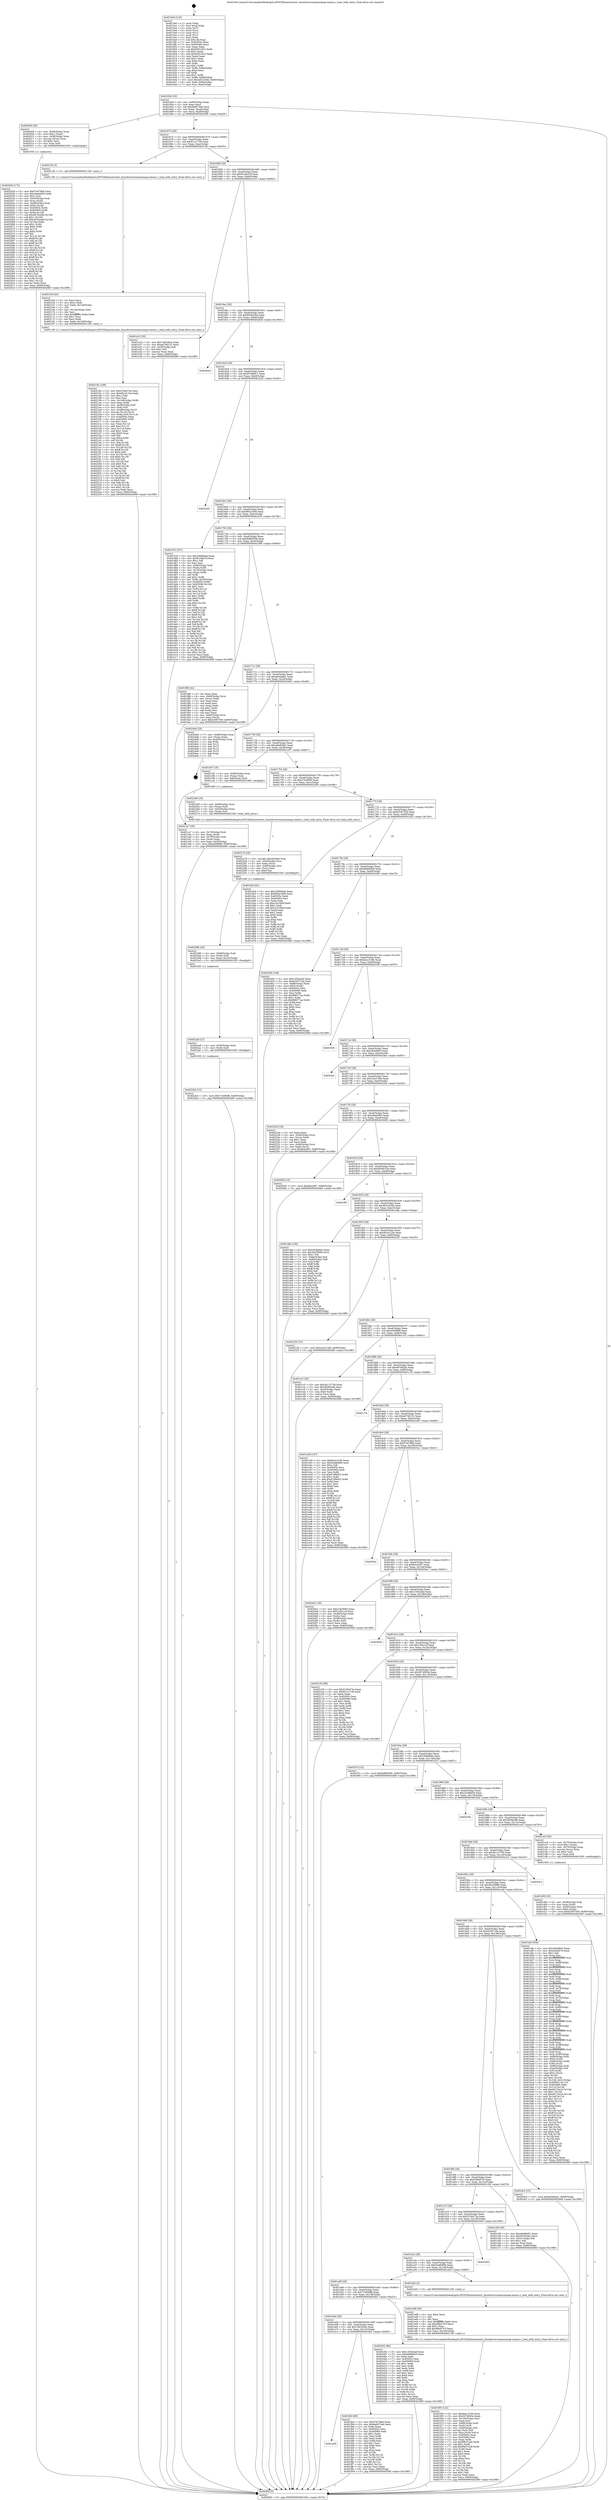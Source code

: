 digraph "0x4015e0" {
  label = "0x4015e0 (/mnt/c/Users/mathe/Desktop/tcc/POCII/binaries/extr_linuxdriversiommuomap-iommu.c_load_iotlb_entry_Final-ollvm.out::main(0))"
  labelloc = "t"
  node[shape=record]

  Entry [label="",width=0.3,height=0.3,shape=circle,fillcolor=black,style=filled]
  "0x401654" [label="{
     0x401654 [32]\l
     | [instrs]\l
     &nbsp;&nbsp;0x401654 \<+6\>: mov -0x90(%rbp),%eax\l
     &nbsp;&nbsp;0x40165a \<+2\>: mov %eax,%ecx\l
     &nbsp;&nbsp;0x40165c \<+6\>: sub $0x8a6673a6,%ecx\l
     &nbsp;&nbsp;0x401662 \<+6\>: mov %eax,-0xa4(%rbp)\l
     &nbsp;&nbsp;0x401668 \<+6\>: mov %ecx,-0xa8(%rbp)\l
     &nbsp;&nbsp;0x40166e \<+6\>: je 0000000000402009 \<main+0xa29\>\l
  }"]
  "0x402009" [label="{
     0x402009 [29]\l
     | [instrs]\l
     &nbsp;&nbsp;0x402009 \<+4\>: mov -0x58(%rbp),%rax\l
     &nbsp;&nbsp;0x40200d \<+6\>: movl $0x1,(%rax)\l
     &nbsp;&nbsp;0x402013 \<+4\>: mov -0x58(%rbp),%rax\l
     &nbsp;&nbsp;0x402017 \<+3\>: movslq (%rax),%rax\l
     &nbsp;&nbsp;0x40201a \<+4\>: shl $0x2,%rax\l
     &nbsp;&nbsp;0x40201e \<+3\>: mov %rax,%rdi\l
     &nbsp;&nbsp;0x402021 \<+5\>: call 0000000000401050 \<malloc@plt\>\l
     | [calls]\l
     &nbsp;&nbsp;0x401050 \{1\} (unknown)\l
  }"]
  "0x401674" [label="{
     0x401674 [28]\l
     | [instrs]\l
     &nbsp;&nbsp;0x401674 \<+5\>: jmp 0000000000401679 \<main+0x99\>\l
     &nbsp;&nbsp;0x401679 \<+6\>: mov -0xa4(%rbp),%eax\l
     &nbsp;&nbsp;0x40167f \<+5\>: sub $0x91cc1729,%eax\l
     &nbsp;&nbsp;0x401684 \<+6\>: mov %eax,-0xac(%rbp)\l
     &nbsp;&nbsp;0x40168a \<+6\>: je 000000000040215b \<main+0xb7b\>\l
  }"]
  Exit [label="",width=0.3,height=0.3,shape=circle,fillcolor=black,style=filled,peripheries=2]
  "0x40215b" [label="{
     0x40215b [5]\l
     | [instrs]\l
     &nbsp;&nbsp;0x40215b \<+5\>: call 0000000000401160 \<next_i\>\l
     | [calls]\l
     &nbsp;&nbsp;0x401160 \{1\} (/mnt/c/Users/mathe/Desktop/tcc/POCII/binaries/extr_linuxdriversiommuomap-iommu.c_load_iotlb_entry_Final-ollvm.out::next_i)\l
  }"]
  "0x401690" [label="{
     0x401690 [28]\l
     | [instrs]\l
     &nbsp;&nbsp;0x401690 \<+5\>: jmp 0000000000401695 \<main+0xb5\>\l
     &nbsp;&nbsp;0x401695 \<+6\>: mov -0xa4(%rbp),%eax\l
     &nbsp;&nbsp;0x40169b \<+5\>: sub $0x91d4b31f,%eax\l
     &nbsp;&nbsp;0x4016a0 \<+6\>: mov %eax,-0xb0(%rbp)\l
     &nbsp;&nbsp;0x4016a6 \<+6\>: je 0000000000401e22 \<main+0x842\>\l
  }"]
  "0x4022b4" [label="{
     0x4022b4 [15]\l
     | [instrs]\l
     &nbsp;&nbsp;0x4022b4 \<+10\>: movl $0x71b58df8,-0x90(%rbp)\l
     &nbsp;&nbsp;0x4022be \<+5\>: jmp 000000000040266f \<main+0x108f\>\l
  }"]
  "0x401e22" [label="{
     0x401e22 [30]\l
     | [instrs]\l
     &nbsp;&nbsp;0x401e22 \<+5\>: mov $0x7d4528cb,%eax\l
     &nbsp;&nbsp;0x401e27 \<+5\>: mov $0xeb79d131,%ecx\l
     &nbsp;&nbsp;0x401e2c \<+3\>: mov -0x29(%rbp),%dl\l
     &nbsp;&nbsp;0x401e2f \<+3\>: test $0x1,%dl\l
     &nbsp;&nbsp;0x401e32 \<+3\>: cmovne %ecx,%eax\l
     &nbsp;&nbsp;0x401e35 \<+6\>: mov %eax,-0x90(%rbp)\l
     &nbsp;&nbsp;0x401e3b \<+5\>: jmp 000000000040266f \<main+0x108f\>\l
  }"]
  "0x4016ac" [label="{
     0x4016ac [28]\l
     | [instrs]\l
     &nbsp;&nbsp;0x4016ac \<+5\>: jmp 00000000004016b1 \<main+0xd1\>\l
     &nbsp;&nbsp;0x4016b1 \<+6\>: mov -0xa4(%rbp),%eax\l
     &nbsp;&nbsp;0x4016b7 \<+5\>: sub $0x95045cbd,%eax\l
     &nbsp;&nbsp;0x4016bc \<+6\>: mov %eax,-0xb4(%rbp)\l
     &nbsp;&nbsp;0x4016c2 \<+6\>: je 0000000000402644 \<main+0x1064\>\l
  }"]
  "0x4022a8" [label="{
     0x4022a8 [12]\l
     | [instrs]\l
     &nbsp;&nbsp;0x4022a8 \<+4\>: mov -0x50(%rbp),%rdi\l
     &nbsp;&nbsp;0x4022ac \<+3\>: mov (%rdi),%rdi\l
     &nbsp;&nbsp;0x4022af \<+5\>: call 0000000000401030 \<free@plt\>\l
     | [calls]\l
     &nbsp;&nbsp;0x401030 \{1\} (unknown)\l
  }"]
  "0x402644" [label="{
     0x402644\l
  }", style=dashed]
  "0x4016c8" [label="{
     0x4016c8 [28]\l
     | [instrs]\l
     &nbsp;&nbsp;0x4016c8 \<+5\>: jmp 00000000004016cd \<main+0xed\>\l
     &nbsp;&nbsp;0x4016cd \<+6\>: mov -0xa4(%rbp),%eax\l
     &nbsp;&nbsp;0x4016d3 \<+5\>: sub $0x97e880c7,%eax\l
     &nbsp;&nbsp;0x4016d8 \<+6\>: mov %eax,-0xb8(%rbp)\l
     &nbsp;&nbsp;0x4016de \<+6\>: je 00000000004022d2 \<main+0xcf2\>\l
  }"]
  "0x402296" [label="{
     0x402296 [18]\l
     | [instrs]\l
     &nbsp;&nbsp;0x402296 \<+4\>: mov -0x68(%rbp),%rdi\l
     &nbsp;&nbsp;0x40229a \<+3\>: mov (%rdi),%rdi\l
     &nbsp;&nbsp;0x40229d \<+6\>: mov %eax,-0x14c(%rbp)\l
     &nbsp;&nbsp;0x4022a3 \<+5\>: call 0000000000401030 \<free@plt\>\l
     | [calls]\l
     &nbsp;&nbsp;0x401030 \{1\} (unknown)\l
  }"]
  "0x4022d2" [label="{
     0x4022d2\l
  }", style=dashed]
  "0x4016e4" [label="{
     0x4016e4 [28]\l
     | [instrs]\l
     &nbsp;&nbsp;0x4016e4 \<+5\>: jmp 00000000004016e9 \<main+0x109\>\l
     &nbsp;&nbsp;0x4016e9 \<+6\>: mov -0xa4(%rbp),%eax\l
     &nbsp;&nbsp;0x4016ef \<+5\>: sub $0x993a1846,%eax\l
     &nbsp;&nbsp;0x4016f4 \<+6\>: mov %eax,-0xbc(%rbp)\l
     &nbsp;&nbsp;0x4016fa \<+6\>: je 0000000000401d7b \<main+0x79b\>\l
  }"]
  "0x402279" [label="{
     0x402279 [29]\l
     | [instrs]\l
     &nbsp;&nbsp;0x402279 \<+10\>: movabs $0x4030b6,%rdi\l
     &nbsp;&nbsp;0x402283 \<+4\>: mov -0x40(%rbp),%rsi\l
     &nbsp;&nbsp;0x402287 \<+2\>: mov %eax,(%rsi)\l
     &nbsp;&nbsp;0x402289 \<+4\>: mov -0x40(%rbp),%rsi\l
     &nbsp;&nbsp;0x40228d \<+2\>: mov (%rsi),%esi\l
     &nbsp;&nbsp;0x40228f \<+2\>: mov $0x0,%al\l
     &nbsp;&nbsp;0x402291 \<+5\>: call 0000000000401040 \<printf@plt\>\l
     | [calls]\l
     &nbsp;&nbsp;0x401040 \{1\} (unknown)\l
  }"]
  "0x401d7b" [label="{
     0x401d7b [167]\l
     | [instrs]\l
     &nbsp;&nbsp;0x401d7b \<+5\>: mov $0x2369dbab,%eax\l
     &nbsp;&nbsp;0x401d80 \<+5\>: mov $0x91d4b31f,%ecx\l
     &nbsp;&nbsp;0x401d85 \<+2\>: mov $0x1,%dl\l
     &nbsp;&nbsp;0x401d87 \<+2\>: xor %esi,%esi\l
     &nbsp;&nbsp;0x401d89 \<+4\>: mov -0x60(%rbp),%rdi\l
     &nbsp;&nbsp;0x401d8d \<+3\>: mov (%rdi),%r8d\l
     &nbsp;&nbsp;0x401d90 \<+4\>: mov -0x70(%rbp),%rdi\l
     &nbsp;&nbsp;0x401d94 \<+3\>: cmp (%rdi),%r8d\l
     &nbsp;&nbsp;0x401d97 \<+4\>: setl %r9b\l
     &nbsp;&nbsp;0x401d9b \<+4\>: and $0x1,%r9b\l
     &nbsp;&nbsp;0x401d9f \<+4\>: mov %r9b,-0x29(%rbp)\l
     &nbsp;&nbsp;0x401da3 \<+8\>: mov 0x40505c,%r8d\l
     &nbsp;&nbsp;0x401dab \<+8\>: mov 0x405060,%r10d\l
     &nbsp;&nbsp;0x401db3 \<+3\>: sub $0x1,%esi\l
     &nbsp;&nbsp;0x401db6 \<+3\>: mov %r8d,%r11d\l
     &nbsp;&nbsp;0x401db9 \<+3\>: add %esi,%r11d\l
     &nbsp;&nbsp;0x401dbc \<+4\>: imul %r11d,%r8d\l
     &nbsp;&nbsp;0x401dc0 \<+4\>: and $0x1,%r8d\l
     &nbsp;&nbsp;0x401dc4 \<+4\>: cmp $0x0,%r8d\l
     &nbsp;&nbsp;0x401dc8 \<+4\>: sete %r9b\l
     &nbsp;&nbsp;0x401dcc \<+4\>: cmp $0xa,%r10d\l
     &nbsp;&nbsp;0x401dd0 \<+3\>: setl %bl\l
     &nbsp;&nbsp;0x401dd3 \<+3\>: mov %r9b,%r14b\l
     &nbsp;&nbsp;0x401dd6 \<+4\>: xor $0xff,%r14b\l
     &nbsp;&nbsp;0x401dda \<+3\>: mov %bl,%r15b\l
     &nbsp;&nbsp;0x401ddd \<+4\>: xor $0xff,%r15b\l
     &nbsp;&nbsp;0x401de1 \<+3\>: xor $0x1,%dl\l
     &nbsp;&nbsp;0x401de4 \<+3\>: mov %r14b,%r12b\l
     &nbsp;&nbsp;0x401de7 \<+4\>: and $0xff,%r12b\l
     &nbsp;&nbsp;0x401deb \<+3\>: and %dl,%r9b\l
     &nbsp;&nbsp;0x401dee \<+3\>: mov %r15b,%r13b\l
     &nbsp;&nbsp;0x401df1 \<+4\>: and $0xff,%r13b\l
     &nbsp;&nbsp;0x401df5 \<+2\>: and %dl,%bl\l
     &nbsp;&nbsp;0x401df7 \<+3\>: or %r9b,%r12b\l
     &nbsp;&nbsp;0x401dfa \<+3\>: or %bl,%r13b\l
     &nbsp;&nbsp;0x401dfd \<+3\>: xor %r13b,%r12b\l
     &nbsp;&nbsp;0x401e00 \<+3\>: or %r15b,%r14b\l
     &nbsp;&nbsp;0x401e03 \<+4\>: xor $0xff,%r14b\l
     &nbsp;&nbsp;0x401e07 \<+3\>: or $0x1,%dl\l
     &nbsp;&nbsp;0x401e0a \<+3\>: and %dl,%r14b\l
     &nbsp;&nbsp;0x401e0d \<+3\>: or %r14b,%r12b\l
     &nbsp;&nbsp;0x401e10 \<+4\>: test $0x1,%r12b\l
     &nbsp;&nbsp;0x401e14 \<+3\>: cmovne %ecx,%eax\l
     &nbsp;&nbsp;0x401e17 \<+6\>: mov %eax,-0x90(%rbp)\l
     &nbsp;&nbsp;0x401e1d \<+5\>: jmp 000000000040266f \<main+0x108f\>\l
  }"]
  "0x401700" [label="{
     0x401700 [28]\l
     | [instrs]\l
     &nbsp;&nbsp;0x401700 \<+5\>: jmp 0000000000401705 \<main+0x125\>\l
     &nbsp;&nbsp;0x401705 \<+6\>: mov -0xa4(%rbp),%eax\l
     &nbsp;&nbsp;0x40170b \<+5\>: sub $0x9a89d556,%eax\l
     &nbsp;&nbsp;0x401710 \<+6\>: mov %eax,-0xc0(%rbp)\l
     &nbsp;&nbsp;0x401716 \<+6\>: je 0000000000401f89 \<main+0x9a9\>\l
  }"]
  "0x40218c" [label="{
     0x40218c [169]\l
     | [instrs]\l
     &nbsp;&nbsp;0x40218c \<+5\>: mov $0x515b473e,%ecx\l
     &nbsp;&nbsp;0x402191 \<+5\>: mov $0xdb1d110a,%edx\l
     &nbsp;&nbsp;0x402196 \<+3\>: mov $0x1,%dil\l
     &nbsp;&nbsp;0x402199 \<+2\>: xor %esi,%esi\l
     &nbsp;&nbsp;0x40219b \<+7\>: mov -0x148(%rbp),%r8d\l
     &nbsp;&nbsp;0x4021a2 \<+4\>: imul %eax,%r8d\l
     &nbsp;&nbsp;0x4021a6 \<+4\>: mov -0x50(%rbp),%r9\l
     &nbsp;&nbsp;0x4021aa \<+3\>: mov (%r9),%r9\l
     &nbsp;&nbsp;0x4021ad \<+4\>: mov -0x48(%rbp),%r10\l
     &nbsp;&nbsp;0x4021b1 \<+3\>: movslq (%r10),%r10\l
     &nbsp;&nbsp;0x4021b4 \<+4\>: mov %r8d,(%r9,%r10,4)\l
     &nbsp;&nbsp;0x4021b8 \<+7\>: mov 0x40505c,%eax\l
     &nbsp;&nbsp;0x4021bf \<+8\>: mov 0x405060,%r8d\l
     &nbsp;&nbsp;0x4021c7 \<+3\>: sub $0x1,%esi\l
     &nbsp;&nbsp;0x4021ca \<+3\>: mov %eax,%r11d\l
     &nbsp;&nbsp;0x4021cd \<+3\>: add %esi,%r11d\l
     &nbsp;&nbsp;0x4021d0 \<+4\>: imul %r11d,%eax\l
     &nbsp;&nbsp;0x4021d4 \<+3\>: and $0x1,%eax\l
     &nbsp;&nbsp;0x4021d7 \<+3\>: cmp $0x0,%eax\l
     &nbsp;&nbsp;0x4021da \<+3\>: sete %bl\l
     &nbsp;&nbsp;0x4021dd \<+4\>: cmp $0xa,%r8d\l
     &nbsp;&nbsp;0x4021e1 \<+4\>: setl %r14b\l
     &nbsp;&nbsp;0x4021e5 \<+3\>: mov %bl,%r15b\l
     &nbsp;&nbsp;0x4021e8 \<+4\>: xor $0xff,%r15b\l
     &nbsp;&nbsp;0x4021ec \<+3\>: mov %r14b,%r12b\l
     &nbsp;&nbsp;0x4021ef \<+4\>: xor $0xff,%r12b\l
     &nbsp;&nbsp;0x4021f3 \<+4\>: xor $0x0,%dil\l
     &nbsp;&nbsp;0x4021f7 \<+3\>: mov %r15b,%r13b\l
     &nbsp;&nbsp;0x4021fa \<+4\>: and $0x0,%r13b\l
     &nbsp;&nbsp;0x4021fe \<+3\>: and %dil,%bl\l
     &nbsp;&nbsp;0x402201 \<+3\>: mov %r12b,%al\l
     &nbsp;&nbsp;0x402204 \<+2\>: and $0x0,%al\l
     &nbsp;&nbsp;0x402206 \<+3\>: and %dil,%r14b\l
     &nbsp;&nbsp;0x402209 \<+3\>: or %bl,%r13b\l
     &nbsp;&nbsp;0x40220c \<+3\>: or %r14b,%al\l
     &nbsp;&nbsp;0x40220f \<+3\>: xor %al,%r13b\l
     &nbsp;&nbsp;0x402212 \<+3\>: or %r12b,%r15b\l
     &nbsp;&nbsp;0x402215 \<+4\>: xor $0xff,%r15b\l
     &nbsp;&nbsp;0x402219 \<+4\>: or $0x0,%dil\l
     &nbsp;&nbsp;0x40221d \<+3\>: and %dil,%r15b\l
     &nbsp;&nbsp;0x402220 \<+3\>: or %r15b,%r13b\l
     &nbsp;&nbsp;0x402223 \<+4\>: test $0x1,%r13b\l
     &nbsp;&nbsp;0x402227 \<+3\>: cmovne %edx,%ecx\l
     &nbsp;&nbsp;0x40222a \<+6\>: mov %ecx,-0x90(%rbp)\l
     &nbsp;&nbsp;0x402230 \<+5\>: jmp 000000000040266f \<main+0x108f\>\l
  }"]
  "0x401f89" [label="{
     0x401f89 [42]\l
     | [instrs]\l
     &nbsp;&nbsp;0x401f89 \<+2\>: xor %eax,%eax\l
     &nbsp;&nbsp;0x401f8b \<+4\>: mov -0x60(%rbp),%rcx\l
     &nbsp;&nbsp;0x401f8f \<+2\>: mov (%rcx),%edx\l
     &nbsp;&nbsp;0x401f91 \<+2\>: mov %eax,%esi\l
     &nbsp;&nbsp;0x401f93 \<+2\>: sub %edx,%esi\l
     &nbsp;&nbsp;0x401f95 \<+2\>: mov %eax,%edx\l
     &nbsp;&nbsp;0x401f97 \<+3\>: sub $0x1,%edx\l
     &nbsp;&nbsp;0x401f9a \<+2\>: add %edx,%esi\l
     &nbsp;&nbsp;0x401f9c \<+2\>: sub %esi,%eax\l
     &nbsp;&nbsp;0x401f9e \<+4\>: mov -0x60(%rbp),%rcx\l
     &nbsp;&nbsp;0x401fa2 \<+2\>: mov %eax,(%rcx)\l
     &nbsp;&nbsp;0x401fa4 \<+10\>: movl $0xb3597559,-0x90(%rbp)\l
     &nbsp;&nbsp;0x401fae \<+5\>: jmp 000000000040266f \<main+0x108f\>\l
  }"]
  "0x40171c" [label="{
     0x40171c [28]\l
     | [instrs]\l
     &nbsp;&nbsp;0x40171c \<+5\>: jmp 0000000000401721 \<main+0x141\>\l
     &nbsp;&nbsp;0x401721 \<+6\>: mov -0xa4(%rbp),%eax\l
     &nbsp;&nbsp;0x401727 \<+5\>: sub $0xa63e6ab1,%eax\l
     &nbsp;&nbsp;0x40172c \<+6\>: mov %eax,-0xc4(%rbp)\l
     &nbsp;&nbsp;0x401732 \<+6\>: je 00000000004024d4 \<main+0xef4\>\l
  }"]
  "0x402160" [label="{
     0x402160 [44]\l
     | [instrs]\l
     &nbsp;&nbsp;0x402160 \<+2\>: xor %ecx,%ecx\l
     &nbsp;&nbsp;0x402162 \<+5\>: mov $0x2,%edx\l
     &nbsp;&nbsp;0x402167 \<+6\>: mov %edx,-0x144(%rbp)\l
     &nbsp;&nbsp;0x40216d \<+1\>: cltd\l
     &nbsp;&nbsp;0x40216e \<+6\>: mov -0x144(%rbp),%esi\l
     &nbsp;&nbsp;0x402174 \<+2\>: idiv %esi\l
     &nbsp;&nbsp;0x402176 \<+6\>: imul $0xfffffffe,%edx,%edx\l
     &nbsp;&nbsp;0x40217c \<+3\>: sub $0x1,%ecx\l
     &nbsp;&nbsp;0x40217f \<+2\>: sub %ecx,%edx\l
     &nbsp;&nbsp;0x402181 \<+6\>: mov %edx,-0x148(%rbp)\l
     &nbsp;&nbsp;0x402187 \<+5\>: call 0000000000401160 \<next_i\>\l
     | [calls]\l
     &nbsp;&nbsp;0x401160 \{1\} (/mnt/c/Users/mathe/Desktop/tcc/POCII/binaries/extr_linuxdriversiommuomap-iommu.c_load_iotlb_entry_Final-ollvm.out::next_i)\l
  }"]
  "0x4024d4" [label="{
     0x4024d4 [24]\l
     | [instrs]\l
     &nbsp;&nbsp;0x4024d4 \<+7\>: mov -0x88(%rbp),%rax\l
     &nbsp;&nbsp;0x4024db \<+2\>: mov (%rax),%eax\l
     &nbsp;&nbsp;0x4024dd \<+4\>: lea -0x28(%rbp),%rsp\l
     &nbsp;&nbsp;0x4024e1 \<+1\>: pop %rbx\l
     &nbsp;&nbsp;0x4024e2 \<+2\>: pop %r12\l
     &nbsp;&nbsp;0x4024e4 \<+2\>: pop %r13\l
     &nbsp;&nbsp;0x4024e6 \<+2\>: pop %r14\l
     &nbsp;&nbsp;0x4024e8 \<+2\>: pop %r15\l
     &nbsp;&nbsp;0x4024ea \<+1\>: pop %rbp\l
     &nbsp;&nbsp;0x4024eb \<+1\>: ret\l
  }"]
  "0x401738" [label="{
     0x401738 [28]\l
     | [instrs]\l
     &nbsp;&nbsp;0x401738 \<+5\>: jmp 000000000040173d \<main+0x15d\>\l
     &nbsp;&nbsp;0x40173d \<+6\>: mov -0xa4(%rbp),%eax\l
     &nbsp;&nbsp;0x401743 \<+5\>: sub $0xa6e86491,%eax\l
     &nbsp;&nbsp;0x401748 \<+6\>: mov %eax,-0xc8(%rbp)\l
     &nbsp;&nbsp;0x40174e \<+6\>: je 0000000000401c97 \<main+0x6b7\>\l
  }"]
  "0x402026" [label="{
     0x402026 [172]\l
     | [instrs]\l
     &nbsp;&nbsp;0x402026 \<+5\>: mov $0xf7e078b6,%ecx\l
     &nbsp;&nbsp;0x40202b \<+5\>: mov $0xcdeeb065,%edx\l
     &nbsp;&nbsp;0x402030 \<+3\>: mov $0x1,%sil\l
     &nbsp;&nbsp;0x402033 \<+4\>: mov -0x50(%rbp),%rdi\l
     &nbsp;&nbsp;0x402037 \<+3\>: mov %rax,(%rdi)\l
     &nbsp;&nbsp;0x40203a \<+4\>: mov -0x48(%rbp),%rax\l
     &nbsp;&nbsp;0x40203e \<+6\>: movl $0x0,(%rax)\l
     &nbsp;&nbsp;0x402044 \<+8\>: mov 0x40505c,%r8d\l
     &nbsp;&nbsp;0x40204c \<+8\>: mov 0x405060,%r9d\l
     &nbsp;&nbsp;0x402054 \<+3\>: mov %r8d,%r10d\l
     &nbsp;&nbsp;0x402057 \<+7\>: sub $0x497b2e9d,%r10d\l
     &nbsp;&nbsp;0x40205e \<+4\>: sub $0x1,%r10d\l
     &nbsp;&nbsp;0x402062 \<+7\>: add $0x497b2e9d,%r10d\l
     &nbsp;&nbsp;0x402069 \<+4\>: imul %r10d,%r8d\l
     &nbsp;&nbsp;0x40206d \<+4\>: and $0x1,%r8d\l
     &nbsp;&nbsp;0x402071 \<+4\>: cmp $0x0,%r8d\l
     &nbsp;&nbsp;0x402075 \<+4\>: sete %r11b\l
     &nbsp;&nbsp;0x402079 \<+4\>: cmp $0xa,%r9d\l
     &nbsp;&nbsp;0x40207d \<+3\>: setl %bl\l
     &nbsp;&nbsp;0x402080 \<+3\>: mov %r11b,%r14b\l
     &nbsp;&nbsp;0x402083 \<+4\>: xor $0xff,%r14b\l
     &nbsp;&nbsp;0x402087 \<+3\>: mov %bl,%r15b\l
     &nbsp;&nbsp;0x40208a \<+4\>: xor $0xff,%r15b\l
     &nbsp;&nbsp;0x40208e \<+4\>: xor $0x1,%sil\l
     &nbsp;&nbsp;0x402092 \<+3\>: mov %r14b,%r12b\l
     &nbsp;&nbsp;0x402095 \<+4\>: and $0xff,%r12b\l
     &nbsp;&nbsp;0x402099 \<+3\>: and %sil,%r11b\l
     &nbsp;&nbsp;0x40209c \<+3\>: mov %r15b,%r13b\l
     &nbsp;&nbsp;0x40209f \<+4\>: and $0xff,%r13b\l
     &nbsp;&nbsp;0x4020a3 \<+3\>: and %sil,%bl\l
     &nbsp;&nbsp;0x4020a6 \<+3\>: or %r11b,%r12b\l
     &nbsp;&nbsp;0x4020a9 \<+3\>: or %bl,%r13b\l
     &nbsp;&nbsp;0x4020ac \<+3\>: xor %r13b,%r12b\l
     &nbsp;&nbsp;0x4020af \<+3\>: or %r15b,%r14b\l
     &nbsp;&nbsp;0x4020b2 \<+4\>: xor $0xff,%r14b\l
     &nbsp;&nbsp;0x4020b6 \<+4\>: or $0x1,%sil\l
     &nbsp;&nbsp;0x4020ba \<+3\>: and %sil,%r14b\l
     &nbsp;&nbsp;0x4020bd \<+3\>: or %r14b,%r12b\l
     &nbsp;&nbsp;0x4020c0 \<+4\>: test $0x1,%r12b\l
     &nbsp;&nbsp;0x4020c4 \<+3\>: cmovne %edx,%ecx\l
     &nbsp;&nbsp;0x4020c7 \<+6\>: mov %ecx,-0x90(%rbp)\l
     &nbsp;&nbsp;0x4020cd \<+5\>: jmp 000000000040266f \<main+0x108f\>\l
  }"]
  "0x401c97" [label="{
     0x401c97 [16]\l
     | [instrs]\l
     &nbsp;&nbsp;0x401c97 \<+4\>: mov -0x80(%rbp),%rax\l
     &nbsp;&nbsp;0x401c9b \<+3\>: mov (%rax),%rax\l
     &nbsp;&nbsp;0x401c9e \<+4\>: mov 0x8(%rax),%rdi\l
     &nbsp;&nbsp;0x401ca2 \<+5\>: call 0000000000401060 \<atoi@plt\>\l
     | [calls]\l
     &nbsp;&nbsp;0x401060 \{1\} (unknown)\l
  }"]
  "0x401754" [label="{
     0x401754 [28]\l
     | [instrs]\l
     &nbsp;&nbsp;0x401754 \<+5\>: jmp 0000000000401759 \<main+0x179\>\l
     &nbsp;&nbsp;0x401759 \<+6\>: mov -0xa4(%rbp),%eax\l
     &nbsp;&nbsp;0x40175f \<+5\>: sub $0xa7bcf585,%eax\l
     &nbsp;&nbsp;0x401764 \<+6\>: mov %eax,-0xcc(%rbp)\l
     &nbsp;&nbsp;0x40176a \<+6\>: je 0000000000402266 \<main+0xc86\>\l
  }"]
  "0x401a80" [label="{
     0x401a80\l
  }", style=dashed]
  "0x402266" [label="{
     0x402266 [19]\l
     | [instrs]\l
     &nbsp;&nbsp;0x402266 \<+4\>: mov -0x68(%rbp),%rax\l
     &nbsp;&nbsp;0x40226a \<+3\>: mov (%rax),%rdi\l
     &nbsp;&nbsp;0x40226d \<+4\>: mov -0x50(%rbp),%rax\l
     &nbsp;&nbsp;0x402271 \<+3\>: mov (%rax),%rsi\l
     &nbsp;&nbsp;0x402274 \<+5\>: call 00000000004015d0 \<load_iotlb_entry\>\l
     | [calls]\l
     &nbsp;&nbsp;0x4015d0 \{1\} (/mnt/c/Users/mathe/Desktop/tcc/POCII/binaries/extr_linuxdriversiommuomap-iommu.c_load_iotlb_entry_Final-ollvm.out::load_iotlb_entry)\l
  }"]
  "0x401770" [label="{
     0x401770 [28]\l
     | [instrs]\l
     &nbsp;&nbsp;0x401770 \<+5\>: jmp 0000000000401775 \<main+0x195\>\l
     &nbsp;&nbsp;0x401775 \<+6\>: mov -0xa4(%rbp),%eax\l
     &nbsp;&nbsp;0x40177b \<+5\>: sub $0xb3597559,%eax\l
     &nbsp;&nbsp;0x401780 \<+6\>: mov %eax,-0xd0(%rbp)\l
     &nbsp;&nbsp;0x401786 \<+6\>: je 0000000000401d20 \<main+0x740\>\l
  }"]
  "0x401fb3" [label="{
     0x401fb3 [86]\l
     | [instrs]\l
     &nbsp;&nbsp;0x401fb3 \<+5\>: mov $0xf7e078b6,%eax\l
     &nbsp;&nbsp;0x401fb8 \<+5\>: mov $0x8a6673a6,%ecx\l
     &nbsp;&nbsp;0x401fbd \<+2\>: xor %edx,%edx\l
     &nbsp;&nbsp;0x401fbf \<+7\>: mov 0x40505c,%esi\l
     &nbsp;&nbsp;0x401fc6 \<+7\>: mov 0x405060,%edi\l
     &nbsp;&nbsp;0x401fcd \<+3\>: sub $0x1,%edx\l
     &nbsp;&nbsp;0x401fd0 \<+3\>: mov %esi,%r8d\l
     &nbsp;&nbsp;0x401fd3 \<+3\>: add %edx,%r8d\l
     &nbsp;&nbsp;0x401fd6 \<+4\>: imul %r8d,%esi\l
     &nbsp;&nbsp;0x401fda \<+3\>: and $0x1,%esi\l
     &nbsp;&nbsp;0x401fdd \<+3\>: cmp $0x0,%esi\l
     &nbsp;&nbsp;0x401fe0 \<+4\>: sete %r9b\l
     &nbsp;&nbsp;0x401fe4 \<+3\>: cmp $0xa,%edi\l
     &nbsp;&nbsp;0x401fe7 \<+4\>: setl %r10b\l
     &nbsp;&nbsp;0x401feb \<+3\>: mov %r9b,%r11b\l
     &nbsp;&nbsp;0x401fee \<+3\>: and %r10b,%r11b\l
     &nbsp;&nbsp;0x401ff1 \<+3\>: xor %r10b,%r9b\l
     &nbsp;&nbsp;0x401ff4 \<+3\>: or %r9b,%r11b\l
     &nbsp;&nbsp;0x401ff7 \<+4\>: test $0x1,%r11b\l
     &nbsp;&nbsp;0x401ffb \<+3\>: cmovne %ecx,%eax\l
     &nbsp;&nbsp;0x401ffe \<+6\>: mov %eax,-0x90(%rbp)\l
     &nbsp;&nbsp;0x402004 \<+5\>: jmp 000000000040266f \<main+0x108f\>\l
  }"]
  "0x401d20" [label="{
     0x401d20 [91]\l
     | [instrs]\l
     &nbsp;&nbsp;0x401d20 \<+5\>: mov $0x2369dbab,%eax\l
     &nbsp;&nbsp;0x401d25 \<+5\>: mov $0x993a1846,%ecx\l
     &nbsp;&nbsp;0x401d2a \<+7\>: mov 0x40505c,%edx\l
     &nbsp;&nbsp;0x401d31 \<+7\>: mov 0x405060,%esi\l
     &nbsp;&nbsp;0x401d38 \<+2\>: mov %edx,%edi\l
     &nbsp;&nbsp;0x401d3a \<+6\>: sub $0xc2410b0f,%edi\l
     &nbsp;&nbsp;0x401d40 \<+3\>: sub $0x1,%edi\l
     &nbsp;&nbsp;0x401d43 \<+6\>: add $0xc2410b0f,%edi\l
     &nbsp;&nbsp;0x401d49 \<+3\>: imul %edi,%edx\l
     &nbsp;&nbsp;0x401d4c \<+3\>: and $0x1,%edx\l
     &nbsp;&nbsp;0x401d4f \<+3\>: cmp $0x0,%edx\l
     &nbsp;&nbsp;0x401d52 \<+4\>: sete %r8b\l
     &nbsp;&nbsp;0x401d56 \<+3\>: cmp $0xa,%esi\l
     &nbsp;&nbsp;0x401d59 \<+4\>: setl %r9b\l
     &nbsp;&nbsp;0x401d5d \<+3\>: mov %r8b,%r10b\l
     &nbsp;&nbsp;0x401d60 \<+3\>: and %r9b,%r10b\l
     &nbsp;&nbsp;0x401d63 \<+3\>: xor %r9b,%r8b\l
     &nbsp;&nbsp;0x401d66 \<+3\>: or %r8b,%r10b\l
     &nbsp;&nbsp;0x401d69 \<+4\>: test $0x1,%r10b\l
     &nbsp;&nbsp;0x401d6d \<+3\>: cmovne %ecx,%eax\l
     &nbsp;&nbsp;0x401d70 \<+6\>: mov %eax,-0x90(%rbp)\l
     &nbsp;&nbsp;0x401d76 \<+5\>: jmp 000000000040266f \<main+0x108f\>\l
  }"]
  "0x40178c" [label="{
     0x40178c [28]\l
     | [instrs]\l
     &nbsp;&nbsp;0x40178c \<+5\>: jmp 0000000000401791 \<main+0x1b1\>\l
     &nbsp;&nbsp;0x401791 \<+6\>: mov -0xa4(%rbp),%eax\l
     &nbsp;&nbsp;0x401797 \<+5\>: sub $0xb9968d20,%eax\l
     &nbsp;&nbsp;0x40179c \<+6\>: mov %eax,-0xd4(%rbp)\l
     &nbsp;&nbsp;0x4017a2 \<+6\>: je 0000000000402458 \<main+0xe78\>\l
  }"]
  "0x401a64" [label="{
     0x401a64 [28]\l
     | [instrs]\l
     &nbsp;&nbsp;0x401a64 \<+5\>: jmp 0000000000401a69 \<main+0x489\>\l
     &nbsp;&nbsp;0x401a69 \<+6\>: mov -0xa4(%rbp),%eax\l
     &nbsp;&nbsp;0x401a6f \<+5\>: sub $0x7d4528cb,%eax\l
     &nbsp;&nbsp;0x401a74 \<+6\>: mov %eax,-0x13c(%rbp)\l
     &nbsp;&nbsp;0x401a7a \<+6\>: je 0000000000401fb3 \<main+0x9d3\>\l
  }"]
  "0x402458" [label="{
     0x402458 [109]\l
     | [instrs]\l
     &nbsp;&nbsp;0x402458 \<+5\>: mov $0x1355a3ad,%eax\l
     &nbsp;&nbsp;0x40245d \<+5\>: mov $0x4230718a,%ecx\l
     &nbsp;&nbsp;0x402462 \<+7\>: mov -0x88(%rbp),%rdx\l
     &nbsp;&nbsp;0x402469 \<+6\>: movl $0x0,(%rdx)\l
     &nbsp;&nbsp;0x40246f \<+7\>: mov 0x40505c,%esi\l
     &nbsp;&nbsp;0x402476 \<+7\>: mov 0x405060,%edi\l
     &nbsp;&nbsp;0x40247d \<+3\>: mov %esi,%r8d\l
     &nbsp;&nbsp;0x402480 \<+7\>: add $0xf08077aa,%r8d\l
     &nbsp;&nbsp;0x402487 \<+4\>: sub $0x1,%r8d\l
     &nbsp;&nbsp;0x40248b \<+7\>: sub $0xf08077aa,%r8d\l
     &nbsp;&nbsp;0x402492 \<+4\>: imul %r8d,%esi\l
     &nbsp;&nbsp;0x402496 \<+3\>: and $0x1,%esi\l
     &nbsp;&nbsp;0x402499 \<+3\>: cmp $0x0,%esi\l
     &nbsp;&nbsp;0x40249c \<+4\>: sete %r9b\l
     &nbsp;&nbsp;0x4024a0 \<+3\>: cmp $0xa,%edi\l
     &nbsp;&nbsp;0x4024a3 \<+4\>: setl %r10b\l
     &nbsp;&nbsp;0x4024a7 \<+3\>: mov %r9b,%r11b\l
     &nbsp;&nbsp;0x4024aa \<+3\>: and %r10b,%r11b\l
     &nbsp;&nbsp;0x4024ad \<+3\>: xor %r10b,%r9b\l
     &nbsp;&nbsp;0x4024b0 \<+3\>: or %r9b,%r11b\l
     &nbsp;&nbsp;0x4024b3 \<+4\>: test $0x1,%r11b\l
     &nbsp;&nbsp;0x4024b7 \<+3\>: cmovne %ecx,%eax\l
     &nbsp;&nbsp;0x4024ba \<+6\>: mov %eax,-0x90(%rbp)\l
     &nbsp;&nbsp;0x4024c0 \<+5\>: jmp 000000000040266f \<main+0x108f\>\l
  }"]
  "0x4017a8" [label="{
     0x4017a8 [28]\l
     | [instrs]\l
     &nbsp;&nbsp;0x4017a8 \<+5\>: jmp 00000000004017ad \<main+0x1cd\>\l
     &nbsp;&nbsp;0x4017ad \<+6\>: mov -0xa4(%rbp),%eax\l
     &nbsp;&nbsp;0x4017b3 \<+5\>: sub $0xbea1416b,%eax\l
     &nbsp;&nbsp;0x4017b8 \<+6\>: mov %eax,-0xd8(%rbp)\l
     &nbsp;&nbsp;0x4017be \<+6\>: je 0000000000402556 \<main+0xf76\>\l
  }"]
  "0x402402" [label="{
     0x402402 [86]\l
     | [instrs]\l
     &nbsp;&nbsp;0x402402 \<+5\>: mov $0x1355a3ad,%eax\l
     &nbsp;&nbsp;0x402407 \<+5\>: mov $0xb9968d20,%ecx\l
     &nbsp;&nbsp;0x40240c \<+2\>: xor %edx,%edx\l
     &nbsp;&nbsp;0x40240e \<+7\>: mov 0x40505c,%esi\l
     &nbsp;&nbsp;0x402415 \<+7\>: mov 0x405060,%edi\l
     &nbsp;&nbsp;0x40241c \<+3\>: sub $0x1,%edx\l
     &nbsp;&nbsp;0x40241f \<+3\>: mov %esi,%r8d\l
     &nbsp;&nbsp;0x402422 \<+3\>: add %edx,%r8d\l
     &nbsp;&nbsp;0x402425 \<+4\>: imul %r8d,%esi\l
     &nbsp;&nbsp;0x402429 \<+3\>: and $0x1,%esi\l
     &nbsp;&nbsp;0x40242c \<+3\>: cmp $0x0,%esi\l
     &nbsp;&nbsp;0x40242f \<+4\>: sete %r9b\l
     &nbsp;&nbsp;0x402433 \<+3\>: cmp $0xa,%edi\l
     &nbsp;&nbsp;0x402436 \<+4\>: setl %r10b\l
     &nbsp;&nbsp;0x40243a \<+3\>: mov %r9b,%r11b\l
     &nbsp;&nbsp;0x40243d \<+3\>: and %r10b,%r11b\l
     &nbsp;&nbsp;0x402440 \<+3\>: xor %r10b,%r9b\l
     &nbsp;&nbsp;0x402443 \<+3\>: or %r9b,%r11b\l
     &nbsp;&nbsp;0x402446 \<+4\>: test $0x1,%r11b\l
     &nbsp;&nbsp;0x40244a \<+3\>: cmovne %ecx,%eax\l
     &nbsp;&nbsp;0x40244d \<+6\>: mov %eax,-0x90(%rbp)\l
     &nbsp;&nbsp;0x402453 \<+5\>: jmp 000000000040266f \<main+0x108f\>\l
  }"]
  "0x402556" [label="{
     0x402556\l
  }", style=dashed]
  "0x4017c4" [label="{
     0x4017c4 [28]\l
     | [instrs]\l
     &nbsp;&nbsp;0x4017c4 \<+5\>: jmp 00000000004017c9 \<main+0x1e9\>\l
     &nbsp;&nbsp;0x4017c9 \<+6\>: mov -0xa4(%rbp),%eax\l
     &nbsp;&nbsp;0x4017cf \<+5\>: sub $0xc9cb8943,%eax\l
     &nbsp;&nbsp;0x4017d4 \<+6\>: mov %eax,-0xdc(%rbp)\l
     &nbsp;&nbsp;0x4017da \<+6\>: je 00000000004024ec \<main+0xf0c\>\l
  }"]
  "0x401f00" [label="{
     0x401f00 [122]\l
     | [instrs]\l
     &nbsp;&nbsp;0x401f00 \<+5\>: mov $0xbea1416b,%ecx\l
     &nbsp;&nbsp;0x401f05 \<+5\>: mov $0x207d903e,%edx\l
     &nbsp;&nbsp;0x401f0a \<+6\>: mov -0x140(%rbp),%esi\l
     &nbsp;&nbsp;0x401f10 \<+3\>: imul %eax,%esi\l
     &nbsp;&nbsp;0x401f13 \<+4\>: mov -0x68(%rbp),%rdi\l
     &nbsp;&nbsp;0x401f17 \<+3\>: mov (%rdi),%rdi\l
     &nbsp;&nbsp;0x401f1a \<+4\>: mov -0x60(%rbp),%r8\l
     &nbsp;&nbsp;0x401f1e \<+3\>: movslq (%r8),%r8\l
     &nbsp;&nbsp;0x401f21 \<+4\>: mov %esi,(%rdi,%r8,4)\l
     &nbsp;&nbsp;0x401f25 \<+7\>: mov 0x40505c,%eax\l
     &nbsp;&nbsp;0x401f2c \<+7\>: mov 0x405060,%esi\l
     &nbsp;&nbsp;0x401f33 \<+3\>: mov %eax,%r9d\l
     &nbsp;&nbsp;0x401f36 \<+7\>: sub $0xf0637a28,%r9d\l
     &nbsp;&nbsp;0x401f3d \<+4\>: sub $0x1,%r9d\l
     &nbsp;&nbsp;0x401f41 \<+7\>: add $0xf0637a28,%r9d\l
     &nbsp;&nbsp;0x401f48 \<+4\>: imul %r9d,%eax\l
     &nbsp;&nbsp;0x401f4c \<+3\>: and $0x1,%eax\l
     &nbsp;&nbsp;0x401f4f \<+3\>: cmp $0x0,%eax\l
     &nbsp;&nbsp;0x401f52 \<+4\>: sete %r10b\l
     &nbsp;&nbsp;0x401f56 \<+3\>: cmp $0xa,%esi\l
     &nbsp;&nbsp;0x401f59 \<+4\>: setl %r11b\l
     &nbsp;&nbsp;0x401f5d \<+3\>: mov %r10b,%bl\l
     &nbsp;&nbsp;0x401f60 \<+3\>: and %r11b,%bl\l
     &nbsp;&nbsp;0x401f63 \<+3\>: xor %r11b,%r10b\l
     &nbsp;&nbsp;0x401f66 \<+3\>: or %r10b,%bl\l
     &nbsp;&nbsp;0x401f69 \<+3\>: test $0x1,%bl\l
     &nbsp;&nbsp;0x401f6c \<+3\>: cmovne %edx,%ecx\l
     &nbsp;&nbsp;0x401f6f \<+6\>: mov %ecx,-0x90(%rbp)\l
     &nbsp;&nbsp;0x401f75 \<+5\>: jmp 000000000040266f \<main+0x108f\>\l
  }"]
  "0x4024ec" [label="{
     0x4024ec\l
  }", style=dashed]
  "0x4017e0" [label="{
     0x4017e0 [28]\l
     | [instrs]\l
     &nbsp;&nbsp;0x4017e0 \<+5\>: jmp 00000000004017e5 \<main+0x205\>\l
     &nbsp;&nbsp;0x4017e5 \<+6\>: mov -0xa4(%rbp),%eax\l
     &nbsp;&nbsp;0x4017eb \<+5\>: sub $0xccb313d9,%eax\l
     &nbsp;&nbsp;0x4017f0 \<+6\>: mov %eax,-0xe0(%rbp)\l
     &nbsp;&nbsp;0x4017f6 \<+6\>: je 0000000000402244 \<main+0xc64\>\l
  }"]
  "0x401ed8" [label="{
     0x401ed8 [40]\l
     | [instrs]\l
     &nbsp;&nbsp;0x401ed8 \<+5\>: mov $0x2,%ecx\l
     &nbsp;&nbsp;0x401edd \<+1\>: cltd\l
     &nbsp;&nbsp;0x401ede \<+2\>: idiv %ecx\l
     &nbsp;&nbsp;0x401ee0 \<+6\>: imul $0xfffffffe,%edx,%ecx\l
     &nbsp;&nbsp;0x401ee6 \<+6\>: sub $0xd8bd747f,%ecx\l
     &nbsp;&nbsp;0x401eec \<+3\>: add $0x1,%ecx\l
     &nbsp;&nbsp;0x401eef \<+6\>: add $0xd8bd747f,%ecx\l
     &nbsp;&nbsp;0x401ef5 \<+6\>: mov %ecx,-0x140(%rbp)\l
     &nbsp;&nbsp;0x401efb \<+5\>: call 0000000000401160 \<next_i\>\l
     | [calls]\l
     &nbsp;&nbsp;0x401160 \{1\} (/mnt/c/Users/mathe/Desktop/tcc/POCII/binaries/extr_linuxdriversiommuomap-iommu.c_load_iotlb_entry_Final-ollvm.out::next_i)\l
  }"]
  "0x402244" [label="{
     0x402244 [34]\l
     | [instrs]\l
     &nbsp;&nbsp;0x402244 \<+2\>: xor %eax,%eax\l
     &nbsp;&nbsp;0x402246 \<+4\>: mov -0x48(%rbp),%rcx\l
     &nbsp;&nbsp;0x40224a \<+2\>: mov (%rcx),%edx\l
     &nbsp;&nbsp;0x40224c \<+3\>: sub $0x1,%eax\l
     &nbsp;&nbsp;0x40224f \<+2\>: sub %eax,%edx\l
     &nbsp;&nbsp;0x402251 \<+4\>: mov -0x48(%rbp),%rcx\l
     &nbsp;&nbsp;0x402255 \<+2\>: mov %edx,(%rcx)\l
     &nbsp;&nbsp;0x402257 \<+10\>: movl $0xfe4cef47,-0x90(%rbp)\l
     &nbsp;&nbsp;0x402261 \<+5\>: jmp 000000000040266f \<main+0x108f\>\l
  }"]
  "0x4017fc" [label="{
     0x4017fc [28]\l
     | [instrs]\l
     &nbsp;&nbsp;0x4017fc \<+5\>: jmp 0000000000401801 \<main+0x221\>\l
     &nbsp;&nbsp;0x401801 \<+6\>: mov -0xa4(%rbp),%eax\l
     &nbsp;&nbsp;0x401807 \<+5\>: sub $0xcdeeb065,%eax\l
     &nbsp;&nbsp;0x40180c \<+6\>: mov %eax,-0xe4(%rbp)\l
     &nbsp;&nbsp;0x401812 \<+6\>: je 00000000004020d2 \<main+0xaf2\>\l
  }"]
  "0x401a48" [label="{
     0x401a48 [28]\l
     | [instrs]\l
     &nbsp;&nbsp;0x401a48 \<+5\>: jmp 0000000000401a4d \<main+0x46d\>\l
     &nbsp;&nbsp;0x401a4d \<+6\>: mov -0xa4(%rbp),%eax\l
     &nbsp;&nbsp;0x401a53 \<+5\>: sub $0x71b58df8,%eax\l
     &nbsp;&nbsp;0x401a58 \<+6\>: mov %eax,-0x138(%rbp)\l
     &nbsp;&nbsp;0x401a5e \<+6\>: je 0000000000402402 \<main+0xe22\>\l
  }"]
  "0x4020d2" [label="{
     0x4020d2 [15]\l
     | [instrs]\l
     &nbsp;&nbsp;0x4020d2 \<+10\>: movl $0xfe4cef47,-0x90(%rbp)\l
     &nbsp;&nbsp;0x4020dc \<+5\>: jmp 000000000040266f \<main+0x108f\>\l
  }"]
  "0x401818" [label="{
     0x401818 [28]\l
     | [instrs]\l
     &nbsp;&nbsp;0x401818 \<+5\>: jmp 000000000040181d \<main+0x23d\>\l
     &nbsp;&nbsp;0x40181d \<+6\>: mov -0xa4(%rbp),%eax\l
     &nbsp;&nbsp;0x401823 \<+5\>: sub $0xd004510e,%eax\l
     &nbsp;&nbsp;0x401828 \<+6\>: mov %eax,-0xe8(%rbp)\l
     &nbsp;&nbsp;0x40182e \<+6\>: je 00000000004023f3 \<main+0xe13\>\l
  }"]
  "0x401ed3" [label="{
     0x401ed3 [5]\l
     | [instrs]\l
     &nbsp;&nbsp;0x401ed3 \<+5\>: call 0000000000401160 \<next_i\>\l
     | [calls]\l
     &nbsp;&nbsp;0x401160 \{1\} (/mnt/c/Users/mathe/Desktop/tcc/POCII/binaries/extr_linuxdriversiommuomap-iommu.c_load_iotlb_entry_Final-ollvm.out::next_i)\l
  }"]
  "0x4023f3" [label="{
     0x4023f3\l
  }", style=dashed]
  "0x401834" [label="{
     0x401834 [28]\l
     | [instrs]\l
     &nbsp;&nbsp;0x401834 \<+5\>: jmp 0000000000401839 \<main+0x259\>\l
     &nbsp;&nbsp;0x401839 \<+6\>: mov -0xa4(%rbp),%eax\l
     &nbsp;&nbsp;0x40183f \<+5\>: sub $0xd2b1434b,%eax\l
     &nbsp;&nbsp;0x401844 \<+6\>: mov %eax,-0xec(%rbp)\l
     &nbsp;&nbsp;0x40184a \<+6\>: je 0000000000401a8a \<main+0x4aa\>\l
  }"]
  "0x401a2c" [label="{
     0x401a2c [28]\l
     | [instrs]\l
     &nbsp;&nbsp;0x401a2c \<+5\>: jmp 0000000000401a31 \<main+0x451\>\l
     &nbsp;&nbsp;0x401a31 \<+6\>: mov -0xa4(%rbp),%eax\l
     &nbsp;&nbsp;0x401a37 \<+5\>: sub $0x5ea6b80b,%eax\l
     &nbsp;&nbsp;0x401a3c \<+6\>: mov %eax,-0x134(%rbp)\l
     &nbsp;&nbsp;0x401a42 \<+6\>: je 0000000000401ed3 \<main+0x8f3\>\l
  }"]
  "0x401a8a" [label="{
     0x401a8a [106]\l
     | [instrs]\l
     &nbsp;&nbsp;0x401a8a \<+5\>: mov $0xc9cb8943,%eax\l
     &nbsp;&nbsp;0x401a8f \<+5\>: mov $0x3dc5999b,%ecx\l
     &nbsp;&nbsp;0x401a94 \<+2\>: mov $0x1,%dl\l
     &nbsp;&nbsp;0x401a96 \<+7\>: mov -0x8a(%rbp),%sil\l
     &nbsp;&nbsp;0x401a9d \<+7\>: mov -0x89(%rbp),%dil\l
     &nbsp;&nbsp;0x401aa4 \<+3\>: mov %sil,%r8b\l
     &nbsp;&nbsp;0x401aa7 \<+4\>: xor $0xff,%r8b\l
     &nbsp;&nbsp;0x401aab \<+3\>: mov %dil,%r9b\l
     &nbsp;&nbsp;0x401aae \<+4\>: xor $0xff,%r9b\l
     &nbsp;&nbsp;0x401ab2 \<+3\>: xor $0x0,%dl\l
     &nbsp;&nbsp;0x401ab5 \<+3\>: mov %r8b,%r10b\l
     &nbsp;&nbsp;0x401ab8 \<+4\>: and $0x0,%r10b\l
     &nbsp;&nbsp;0x401abc \<+3\>: and %dl,%sil\l
     &nbsp;&nbsp;0x401abf \<+3\>: mov %r9b,%r11b\l
     &nbsp;&nbsp;0x401ac2 \<+4\>: and $0x0,%r11b\l
     &nbsp;&nbsp;0x401ac6 \<+3\>: and %dl,%dil\l
     &nbsp;&nbsp;0x401ac9 \<+3\>: or %sil,%r10b\l
     &nbsp;&nbsp;0x401acc \<+3\>: or %dil,%r11b\l
     &nbsp;&nbsp;0x401acf \<+3\>: xor %r11b,%r10b\l
     &nbsp;&nbsp;0x401ad2 \<+3\>: or %r9b,%r8b\l
     &nbsp;&nbsp;0x401ad5 \<+4\>: xor $0xff,%r8b\l
     &nbsp;&nbsp;0x401ad9 \<+3\>: or $0x0,%dl\l
     &nbsp;&nbsp;0x401adc \<+3\>: and %dl,%r8b\l
     &nbsp;&nbsp;0x401adf \<+3\>: or %r8b,%r10b\l
     &nbsp;&nbsp;0x401ae2 \<+4\>: test $0x1,%r10b\l
     &nbsp;&nbsp;0x401ae6 \<+3\>: cmovne %ecx,%eax\l
     &nbsp;&nbsp;0x401ae9 \<+6\>: mov %eax,-0x90(%rbp)\l
     &nbsp;&nbsp;0x401aef \<+5\>: jmp 000000000040266f \<main+0x108f\>\l
  }"]
  "0x401850" [label="{
     0x401850 [28]\l
     | [instrs]\l
     &nbsp;&nbsp;0x401850 \<+5\>: jmp 0000000000401855 \<main+0x275\>\l
     &nbsp;&nbsp;0x401855 \<+6\>: mov -0xa4(%rbp),%eax\l
     &nbsp;&nbsp;0x40185b \<+5\>: sub $0xdb1d110a,%eax\l
     &nbsp;&nbsp;0x401860 \<+6\>: mov %eax,-0xf0(%rbp)\l
     &nbsp;&nbsp;0x401866 \<+6\>: je 0000000000402235 \<main+0xc55\>\l
  }"]
  "0x40266f" [label="{
     0x40266f [5]\l
     | [instrs]\l
     &nbsp;&nbsp;0x40266f \<+5\>: jmp 0000000000401654 \<main+0x74\>\l
  }"]
  "0x4015e0" [label="{
     0x4015e0 [116]\l
     | [instrs]\l
     &nbsp;&nbsp;0x4015e0 \<+1\>: push %rbp\l
     &nbsp;&nbsp;0x4015e1 \<+3\>: mov %rsp,%rbp\l
     &nbsp;&nbsp;0x4015e4 \<+2\>: push %r15\l
     &nbsp;&nbsp;0x4015e6 \<+2\>: push %r14\l
     &nbsp;&nbsp;0x4015e8 \<+2\>: push %r13\l
     &nbsp;&nbsp;0x4015ea \<+2\>: push %r12\l
     &nbsp;&nbsp;0x4015ec \<+1\>: push %rbx\l
     &nbsp;&nbsp;0x4015ed \<+7\>: sub $0x148,%rsp\l
     &nbsp;&nbsp;0x4015f4 \<+7\>: mov 0x40505c,%eax\l
     &nbsp;&nbsp;0x4015fb \<+7\>: mov 0x405060,%ecx\l
     &nbsp;&nbsp;0x401602 \<+2\>: mov %eax,%edx\l
     &nbsp;&nbsp;0x401604 \<+6\>: sub $0x9361cf22,%edx\l
     &nbsp;&nbsp;0x40160a \<+3\>: sub $0x1,%edx\l
     &nbsp;&nbsp;0x40160d \<+6\>: add $0x9361cf22,%edx\l
     &nbsp;&nbsp;0x401613 \<+3\>: imul %edx,%eax\l
     &nbsp;&nbsp;0x401616 \<+3\>: and $0x1,%eax\l
     &nbsp;&nbsp;0x401619 \<+3\>: cmp $0x0,%eax\l
     &nbsp;&nbsp;0x40161c \<+4\>: sete %r8b\l
     &nbsp;&nbsp;0x401620 \<+4\>: and $0x1,%r8b\l
     &nbsp;&nbsp;0x401624 \<+7\>: mov %r8b,-0x8a(%rbp)\l
     &nbsp;&nbsp;0x40162b \<+3\>: cmp $0xa,%ecx\l
     &nbsp;&nbsp;0x40162e \<+4\>: setl %r8b\l
     &nbsp;&nbsp;0x401632 \<+4\>: and $0x1,%r8b\l
     &nbsp;&nbsp;0x401636 \<+7\>: mov %r8b,-0x89(%rbp)\l
     &nbsp;&nbsp;0x40163d \<+10\>: movl $0xd2b1434b,-0x90(%rbp)\l
     &nbsp;&nbsp;0x401647 \<+6\>: mov %edi,-0x94(%rbp)\l
     &nbsp;&nbsp;0x40164d \<+7\>: mov %rsi,-0xa0(%rbp)\l
  }"]
  "0x4025e9" [label="{
     0x4025e9\l
  }", style=dashed]
  "0x402235" [label="{
     0x402235 [15]\l
     | [instrs]\l
     &nbsp;&nbsp;0x402235 \<+10\>: movl $0xccb313d9,-0x90(%rbp)\l
     &nbsp;&nbsp;0x40223f \<+5\>: jmp 000000000040266f \<main+0x108f\>\l
  }"]
  "0x40186c" [label="{
     0x40186c [28]\l
     | [instrs]\l
     &nbsp;&nbsp;0x40186c \<+5\>: jmp 0000000000401871 \<main+0x291\>\l
     &nbsp;&nbsp;0x401871 \<+6\>: mov -0xa4(%rbp),%eax\l
     &nbsp;&nbsp;0x401877 \<+5\>: sub $0xe040f86f,%eax\l
     &nbsp;&nbsp;0x40187c \<+6\>: mov %eax,-0xf4(%rbp)\l
     &nbsp;&nbsp;0x401882 \<+6\>: je 0000000000401cc5 \<main+0x6e5\>\l
  }"]
  "0x401d00" [label="{
     0x401d00 [32]\l
     | [instrs]\l
     &nbsp;&nbsp;0x401d00 \<+4\>: mov -0x68(%rbp),%rdi\l
     &nbsp;&nbsp;0x401d04 \<+3\>: mov %rax,(%rdi)\l
     &nbsp;&nbsp;0x401d07 \<+4\>: mov -0x60(%rbp),%rax\l
     &nbsp;&nbsp;0x401d0b \<+6\>: movl $0x0,(%rax)\l
     &nbsp;&nbsp;0x401d11 \<+10\>: movl $0xb3597559,-0x90(%rbp)\l
     &nbsp;&nbsp;0x401d1b \<+5\>: jmp 000000000040266f \<main+0x108f\>\l
  }"]
  "0x401cc5" [label="{
     0x401cc5 [30]\l
     | [instrs]\l
     &nbsp;&nbsp;0x401cc5 \<+5\>: mov $0x3b113739,%eax\l
     &nbsp;&nbsp;0x401cca \<+5\>: mov $0x3839ec8b,%ecx\l
     &nbsp;&nbsp;0x401ccf \<+3\>: mov -0x30(%rbp),%edx\l
     &nbsp;&nbsp;0x401cd2 \<+3\>: cmp $0x0,%edx\l
     &nbsp;&nbsp;0x401cd5 \<+3\>: cmove %ecx,%eax\l
     &nbsp;&nbsp;0x401cd8 \<+6\>: mov %eax,-0x90(%rbp)\l
     &nbsp;&nbsp;0x401cde \<+5\>: jmp 000000000040266f \<main+0x108f\>\l
  }"]
  "0x401888" [label="{
     0x401888 [28]\l
     | [instrs]\l
     &nbsp;&nbsp;0x401888 \<+5\>: jmp 000000000040188d \<main+0x2ad\>\l
     &nbsp;&nbsp;0x40188d \<+6\>: mov -0xa4(%rbp),%eax\l
     &nbsp;&nbsp;0x401893 \<+5\>: sub $0xe97062bc,%eax\l
     &nbsp;&nbsp;0x401898 \<+6\>: mov %eax,-0xf8(%rbp)\l
     &nbsp;&nbsp;0x40189e \<+6\>: je 0000000000401c76 \<main+0x696\>\l
  }"]
  "0x401ca7" [label="{
     0x401ca7 [30]\l
     | [instrs]\l
     &nbsp;&nbsp;0x401ca7 \<+4\>: mov -0x78(%rbp),%rdi\l
     &nbsp;&nbsp;0x401cab \<+2\>: mov %eax,(%rdi)\l
     &nbsp;&nbsp;0x401cad \<+4\>: mov -0x78(%rbp),%rdi\l
     &nbsp;&nbsp;0x401cb1 \<+2\>: mov (%rdi),%eax\l
     &nbsp;&nbsp;0x401cb3 \<+3\>: mov %eax,-0x30(%rbp)\l
     &nbsp;&nbsp;0x401cb6 \<+10\>: movl $0xe040f86f,-0x90(%rbp)\l
     &nbsp;&nbsp;0x401cc0 \<+5\>: jmp 000000000040266f \<main+0x108f\>\l
  }"]
  "0x401c76" [label="{
     0x401c76\l
  }", style=dashed]
  "0x4018a4" [label="{
     0x4018a4 [28]\l
     | [instrs]\l
     &nbsp;&nbsp;0x4018a4 \<+5\>: jmp 00000000004018a9 \<main+0x2c9\>\l
     &nbsp;&nbsp;0x4018a9 \<+6\>: mov -0xa4(%rbp),%eax\l
     &nbsp;&nbsp;0x4018af \<+5\>: sub $0xeb79d131,%eax\l
     &nbsp;&nbsp;0x4018b4 \<+6\>: mov %eax,-0xfc(%rbp)\l
     &nbsp;&nbsp;0x4018ba \<+6\>: je 0000000000401e40 \<main+0x860\>\l
  }"]
  "0x401a10" [label="{
     0x401a10 [28]\l
     | [instrs]\l
     &nbsp;&nbsp;0x401a10 \<+5\>: jmp 0000000000401a15 \<main+0x435\>\l
     &nbsp;&nbsp;0x401a15 \<+6\>: mov -0xa4(%rbp),%eax\l
     &nbsp;&nbsp;0x401a1b \<+5\>: sub $0x515b473e,%eax\l
     &nbsp;&nbsp;0x401a20 \<+6\>: mov %eax,-0x130(%rbp)\l
     &nbsp;&nbsp;0x401a26 \<+6\>: je 00000000004025e9 \<main+0x1009\>\l
  }"]
  "0x401e40" [label="{
     0x401e40 [147]\l
     | [instrs]\l
     &nbsp;&nbsp;0x401e40 \<+5\>: mov $0xbea1416b,%eax\l
     &nbsp;&nbsp;0x401e45 \<+5\>: mov $0x5ea6b80b,%ecx\l
     &nbsp;&nbsp;0x401e4a \<+2\>: mov $0x1,%dl\l
     &nbsp;&nbsp;0x401e4c \<+7\>: mov 0x40505c,%esi\l
     &nbsp;&nbsp;0x401e53 \<+7\>: mov 0x405060,%edi\l
     &nbsp;&nbsp;0x401e5a \<+3\>: mov %esi,%r8d\l
     &nbsp;&nbsp;0x401e5d \<+7\>: sub $0x47d8fc02,%r8d\l
     &nbsp;&nbsp;0x401e64 \<+4\>: sub $0x1,%r8d\l
     &nbsp;&nbsp;0x401e68 \<+7\>: add $0x47d8fc02,%r8d\l
     &nbsp;&nbsp;0x401e6f \<+4\>: imul %r8d,%esi\l
     &nbsp;&nbsp;0x401e73 \<+3\>: and $0x1,%esi\l
     &nbsp;&nbsp;0x401e76 \<+3\>: cmp $0x0,%esi\l
     &nbsp;&nbsp;0x401e79 \<+4\>: sete %r9b\l
     &nbsp;&nbsp;0x401e7d \<+3\>: cmp $0xa,%edi\l
     &nbsp;&nbsp;0x401e80 \<+4\>: setl %r10b\l
     &nbsp;&nbsp;0x401e84 \<+3\>: mov %r9b,%r11b\l
     &nbsp;&nbsp;0x401e87 \<+4\>: xor $0xff,%r11b\l
     &nbsp;&nbsp;0x401e8b \<+3\>: mov %r10b,%bl\l
     &nbsp;&nbsp;0x401e8e \<+3\>: xor $0xff,%bl\l
     &nbsp;&nbsp;0x401e91 \<+3\>: xor $0x1,%dl\l
     &nbsp;&nbsp;0x401e94 \<+3\>: mov %r11b,%r14b\l
     &nbsp;&nbsp;0x401e97 \<+4\>: and $0xff,%r14b\l
     &nbsp;&nbsp;0x401e9b \<+3\>: and %dl,%r9b\l
     &nbsp;&nbsp;0x401e9e \<+3\>: mov %bl,%r15b\l
     &nbsp;&nbsp;0x401ea1 \<+4\>: and $0xff,%r15b\l
     &nbsp;&nbsp;0x401ea5 \<+3\>: and %dl,%r10b\l
     &nbsp;&nbsp;0x401ea8 \<+3\>: or %r9b,%r14b\l
     &nbsp;&nbsp;0x401eab \<+3\>: or %r10b,%r15b\l
     &nbsp;&nbsp;0x401eae \<+3\>: xor %r15b,%r14b\l
     &nbsp;&nbsp;0x401eb1 \<+3\>: or %bl,%r11b\l
     &nbsp;&nbsp;0x401eb4 \<+4\>: xor $0xff,%r11b\l
     &nbsp;&nbsp;0x401eb8 \<+3\>: or $0x1,%dl\l
     &nbsp;&nbsp;0x401ebb \<+3\>: and %dl,%r11b\l
     &nbsp;&nbsp;0x401ebe \<+3\>: or %r11b,%r14b\l
     &nbsp;&nbsp;0x401ec1 \<+4\>: test $0x1,%r14b\l
     &nbsp;&nbsp;0x401ec5 \<+3\>: cmovne %ecx,%eax\l
     &nbsp;&nbsp;0x401ec8 \<+6\>: mov %eax,-0x90(%rbp)\l
     &nbsp;&nbsp;0x401ece \<+5\>: jmp 000000000040266f \<main+0x108f\>\l
  }"]
  "0x4018c0" [label="{
     0x4018c0 [28]\l
     | [instrs]\l
     &nbsp;&nbsp;0x4018c0 \<+5\>: jmp 00000000004018c5 \<main+0x2e5\>\l
     &nbsp;&nbsp;0x4018c5 \<+6\>: mov -0xa4(%rbp),%eax\l
     &nbsp;&nbsp;0x4018cb \<+5\>: sub $0xf7e078b6,%eax\l
     &nbsp;&nbsp;0x4018d0 \<+6\>: mov %eax,-0x100(%rbp)\l
     &nbsp;&nbsp;0x4018d6 \<+6\>: je 00000000004025ac \<main+0xfcc\>\l
  }"]
  "0x401c58" [label="{
     0x401c58 [30]\l
     | [instrs]\l
     &nbsp;&nbsp;0x401c58 \<+5\>: mov $0xa6e86491,%eax\l
     &nbsp;&nbsp;0x401c5d \<+5\>: mov $0xe97062bc,%ecx\l
     &nbsp;&nbsp;0x401c62 \<+3\>: mov -0x31(%rbp),%dl\l
     &nbsp;&nbsp;0x401c65 \<+3\>: test $0x1,%dl\l
     &nbsp;&nbsp;0x401c68 \<+3\>: cmovne %ecx,%eax\l
     &nbsp;&nbsp;0x401c6b \<+6\>: mov %eax,-0x90(%rbp)\l
     &nbsp;&nbsp;0x401c71 \<+5\>: jmp 000000000040266f \<main+0x108f\>\l
  }"]
  "0x4025ac" [label="{
     0x4025ac\l
  }", style=dashed]
  "0x4018dc" [label="{
     0x4018dc [28]\l
     | [instrs]\l
     &nbsp;&nbsp;0x4018dc \<+5\>: jmp 00000000004018e1 \<main+0x301\>\l
     &nbsp;&nbsp;0x4018e1 \<+6\>: mov -0xa4(%rbp),%eax\l
     &nbsp;&nbsp;0x4018e7 \<+5\>: sub $0xfe4cef47,%eax\l
     &nbsp;&nbsp;0x4018ec \<+6\>: mov %eax,-0x104(%rbp)\l
     &nbsp;&nbsp;0x4018f2 \<+6\>: je 00000000004020e1 \<main+0xb01\>\l
  }"]
  "0x4019f4" [label="{
     0x4019f4 [28]\l
     | [instrs]\l
     &nbsp;&nbsp;0x4019f4 \<+5\>: jmp 00000000004019f9 \<main+0x419\>\l
     &nbsp;&nbsp;0x4019f9 \<+6\>: mov -0xa4(%rbp),%eax\l
     &nbsp;&nbsp;0x4019ff \<+5\>: sub $0x42fed57d,%eax\l
     &nbsp;&nbsp;0x401a04 \<+6\>: mov %eax,-0x12c(%rbp)\l
     &nbsp;&nbsp;0x401a0a \<+6\>: je 0000000000401c58 \<main+0x678\>\l
  }"]
  "0x4020e1" [label="{
     0x4020e1 [36]\l
     | [instrs]\l
     &nbsp;&nbsp;0x4020e1 \<+5\>: mov $0xa7bcf585,%eax\l
     &nbsp;&nbsp;0x4020e6 \<+5\>: mov $0x13f3c1cf,%ecx\l
     &nbsp;&nbsp;0x4020eb \<+4\>: mov -0x48(%rbp),%rdx\l
     &nbsp;&nbsp;0x4020ef \<+2\>: mov (%rdx),%esi\l
     &nbsp;&nbsp;0x4020f1 \<+4\>: mov -0x58(%rbp),%rdx\l
     &nbsp;&nbsp;0x4020f5 \<+2\>: cmp (%rdx),%esi\l
     &nbsp;&nbsp;0x4020f7 \<+3\>: cmovl %ecx,%eax\l
     &nbsp;&nbsp;0x4020fa \<+6\>: mov %eax,-0x90(%rbp)\l
     &nbsp;&nbsp;0x402100 \<+5\>: jmp 000000000040266f \<main+0x108f\>\l
  }"]
  "0x4018f8" [label="{
     0x4018f8 [28]\l
     | [instrs]\l
     &nbsp;&nbsp;0x4018f8 \<+5\>: jmp 00000000004018fd \<main+0x31d\>\l
     &nbsp;&nbsp;0x4018fd \<+6\>: mov -0xa4(%rbp),%eax\l
     &nbsp;&nbsp;0x401903 \<+5\>: sub $0x1355a3ad,%eax\l
     &nbsp;&nbsp;0x401908 \<+6\>: mov %eax,-0x108(%rbp)\l
     &nbsp;&nbsp;0x40190e \<+6\>: je 0000000000402658 \<main+0x1078\>\l
  }"]
  "0x4024c5" [label="{
     0x4024c5 [15]\l
     | [instrs]\l
     &nbsp;&nbsp;0x4024c5 \<+10\>: movl $0xa63e6ab1,-0x90(%rbp)\l
     &nbsp;&nbsp;0x4024cf \<+5\>: jmp 000000000040266f \<main+0x108f\>\l
  }"]
  "0x402658" [label="{
     0x402658\l
  }", style=dashed]
  "0x401914" [label="{
     0x401914 [28]\l
     | [instrs]\l
     &nbsp;&nbsp;0x401914 \<+5\>: jmp 0000000000401919 \<main+0x339\>\l
     &nbsp;&nbsp;0x401919 \<+6\>: mov -0xa4(%rbp),%eax\l
     &nbsp;&nbsp;0x40191f \<+5\>: sub $0x13f3c1cf,%eax\l
     &nbsp;&nbsp;0x401924 \<+6\>: mov %eax,-0x10c(%rbp)\l
     &nbsp;&nbsp;0x40192a \<+6\>: je 0000000000402105 \<main+0xb25\>\l
  }"]
  "0x4019d8" [label="{
     0x4019d8 [28]\l
     | [instrs]\l
     &nbsp;&nbsp;0x4019d8 \<+5\>: jmp 00000000004019dd \<main+0x3fd\>\l
     &nbsp;&nbsp;0x4019dd \<+6\>: mov -0xa4(%rbp),%eax\l
     &nbsp;&nbsp;0x4019e3 \<+5\>: sub $0x4230718a,%eax\l
     &nbsp;&nbsp;0x4019e8 \<+6\>: mov %eax,-0x128(%rbp)\l
     &nbsp;&nbsp;0x4019ee \<+6\>: je 00000000004024c5 \<main+0xee5\>\l
  }"]
  "0x402105" [label="{
     0x402105 [86]\l
     | [instrs]\l
     &nbsp;&nbsp;0x402105 \<+5\>: mov $0x515b473e,%eax\l
     &nbsp;&nbsp;0x40210a \<+5\>: mov $0x91cc1729,%ecx\l
     &nbsp;&nbsp;0x40210f \<+2\>: xor %edx,%edx\l
     &nbsp;&nbsp;0x402111 \<+7\>: mov 0x40505c,%esi\l
     &nbsp;&nbsp;0x402118 \<+7\>: mov 0x405060,%edi\l
     &nbsp;&nbsp;0x40211f \<+3\>: sub $0x1,%edx\l
     &nbsp;&nbsp;0x402122 \<+3\>: mov %esi,%r8d\l
     &nbsp;&nbsp;0x402125 \<+3\>: add %edx,%r8d\l
     &nbsp;&nbsp;0x402128 \<+4\>: imul %r8d,%esi\l
     &nbsp;&nbsp;0x40212c \<+3\>: and $0x1,%esi\l
     &nbsp;&nbsp;0x40212f \<+3\>: cmp $0x0,%esi\l
     &nbsp;&nbsp;0x402132 \<+4\>: sete %r9b\l
     &nbsp;&nbsp;0x402136 \<+3\>: cmp $0xa,%edi\l
     &nbsp;&nbsp;0x402139 \<+4\>: setl %r10b\l
     &nbsp;&nbsp;0x40213d \<+3\>: mov %r9b,%r11b\l
     &nbsp;&nbsp;0x402140 \<+3\>: and %r10b,%r11b\l
     &nbsp;&nbsp;0x402143 \<+3\>: xor %r10b,%r9b\l
     &nbsp;&nbsp;0x402146 \<+3\>: or %r9b,%r11b\l
     &nbsp;&nbsp;0x402149 \<+4\>: test $0x1,%r11b\l
     &nbsp;&nbsp;0x40214d \<+3\>: cmovne %ecx,%eax\l
     &nbsp;&nbsp;0x402150 \<+6\>: mov %eax,-0x90(%rbp)\l
     &nbsp;&nbsp;0x402156 \<+5\>: jmp 000000000040266f \<main+0x108f\>\l
  }"]
  "0x401930" [label="{
     0x401930 [28]\l
     | [instrs]\l
     &nbsp;&nbsp;0x401930 \<+5\>: jmp 0000000000401935 \<main+0x355\>\l
     &nbsp;&nbsp;0x401935 \<+6\>: mov -0xa4(%rbp),%eax\l
     &nbsp;&nbsp;0x40193b \<+5\>: sub $0x207d903e,%eax\l
     &nbsp;&nbsp;0x401940 \<+6\>: mov %eax,-0x110(%rbp)\l
     &nbsp;&nbsp;0x401946 \<+6\>: je 0000000000401f7a \<main+0x99a\>\l
  }"]
  "0x401af4" [label="{
     0x401af4 [356]\l
     | [instrs]\l
     &nbsp;&nbsp;0x401af4 \<+5\>: mov $0xc9cb8943,%eax\l
     &nbsp;&nbsp;0x401af9 \<+5\>: mov $0x42fed57d,%ecx\l
     &nbsp;&nbsp;0x401afe \<+2\>: mov $0x1,%dl\l
     &nbsp;&nbsp;0x401b00 \<+3\>: mov %rsp,%rsi\l
     &nbsp;&nbsp;0x401b03 \<+4\>: add $0xfffffffffffffff0,%rsi\l
     &nbsp;&nbsp;0x401b07 \<+3\>: mov %rsi,%rsp\l
     &nbsp;&nbsp;0x401b0a \<+7\>: mov %rsi,-0x88(%rbp)\l
     &nbsp;&nbsp;0x401b11 \<+3\>: mov %rsp,%rsi\l
     &nbsp;&nbsp;0x401b14 \<+4\>: add $0xfffffffffffffff0,%rsi\l
     &nbsp;&nbsp;0x401b18 \<+3\>: mov %rsi,%rsp\l
     &nbsp;&nbsp;0x401b1b \<+3\>: mov %rsp,%rdi\l
     &nbsp;&nbsp;0x401b1e \<+4\>: add $0xfffffffffffffff0,%rdi\l
     &nbsp;&nbsp;0x401b22 \<+3\>: mov %rdi,%rsp\l
     &nbsp;&nbsp;0x401b25 \<+4\>: mov %rdi,-0x80(%rbp)\l
     &nbsp;&nbsp;0x401b29 \<+3\>: mov %rsp,%rdi\l
     &nbsp;&nbsp;0x401b2c \<+4\>: add $0xfffffffffffffff0,%rdi\l
     &nbsp;&nbsp;0x401b30 \<+3\>: mov %rdi,%rsp\l
     &nbsp;&nbsp;0x401b33 \<+4\>: mov %rdi,-0x78(%rbp)\l
     &nbsp;&nbsp;0x401b37 \<+3\>: mov %rsp,%rdi\l
     &nbsp;&nbsp;0x401b3a \<+4\>: add $0xfffffffffffffff0,%rdi\l
     &nbsp;&nbsp;0x401b3e \<+3\>: mov %rdi,%rsp\l
     &nbsp;&nbsp;0x401b41 \<+4\>: mov %rdi,-0x70(%rbp)\l
     &nbsp;&nbsp;0x401b45 \<+3\>: mov %rsp,%rdi\l
     &nbsp;&nbsp;0x401b48 \<+4\>: add $0xfffffffffffffff0,%rdi\l
     &nbsp;&nbsp;0x401b4c \<+3\>: mov %rdi,%rsp\l
     &nbsp;&nbsp;0x401b4f \<+4\>: mov %rdi,-0x68(%rbp)\l
     &nbsp;&nbsp;0x401b53 \<+3\>: mov %rsp,%rdi\l
     &nbsp;&nbsp;0x401b56 \<+4\>: add $0xfffffffffffffff0,%rdi\l
     &nbsp;&nbsp;0x401b5a \<+3\>: mov %rdi,%rsp\l
     &nbsp;&nbsp;0x401b5d \<+4\>: mov %rdi,-0x60(%rbp)\l
     &nbsp;&nbsp;0x401b61 \<+3\>: mov %rsp,%rdi\l
     &nbsp;&nbsp;0x401b64 \<+4\>: add $0xfffffffffffffff0,%rdi\l
     &nbsp;&nbsp;0x401b68 \<+3\>: mov %rdi,%rsp\l
     &nbsp;&nbsp;0x401b6b \<+4\>: mov %rdi,-0x58(%rbp)\l
     &nbsp;&nbsp;0x401b6f \<+3\>: mov %rsp,%rdi\l
     &nbsp;&nbsp;0x401b72 \<+4\>: add $0xfffffffffffffff0,%rdi\l
     &nbsp;&nbsp;0x401b76 \<+3\>: mov %rdi,%rsp\l
     &nbsp;&nbsp;0x401b79 \<+4\>: mov %rdi,-0x50(%rbp)\l
     &nbsp;&nbsp;0x401b7d \<+3\>: mov %rsp,%rdi\l
     &nbsp;&nbsp;0x401b80 \<+4\>: add $0xfffffffffffffff0,%rdi\l
     &nbsp;&nbsp;0x401b84 \<+3\>: mov %rdi,%rsp\l
     &nbsp;&nbsp;0x401b87 \<+4\>: mov %rdi,-0x48(%rbp)\l
     &nbsp;&nbsp;0x401b8b \<+3\>: mov %rsp,%rdi\l
     &nbsp;&nbsp;0x401b8e \<+4\>: add $0xfffffffffffffff0,%rdi\l
     &nbsp;&nbsp;0x401b92 \<+3\>: mov %rdi,%rsp\l
     &nbsp;&nbsp;0x401b95 \<+4\>: mov %rdi,-0x40(%rbp)\l
     &nbsp;&nbsp;0x401b99 \<+7\>: mov -0x88(%rbp),%rdi\l
     &nbsp;&nbsp;0x401ba0 \<+6\>: movl $0x0,(%rdi)\l
     &nbsp;&nbsp;0x401ba6 \<+7\>: mov -0x94(%rbp),%r8d\l
     &nbsp;&nbsp;0x401bad \<+3\>: mov %r8d,(%rsi)\l
     &nbsp;&nbsp;0x401bb0 \<+4\>: mov -0x80(%rbp),%rdi\l
     &nbsp;&nbsp;0x401bb4 \<+7\>: mov -0xa0(%rbp),%r9\l
     &nbsp;&nbsp;0x401bbb \<+3\>: mov %r9,(%rdi)\l
     &nbsp;&nbsp;0x401bbe \<+3\>: cmpl $0x2,(%rsi)\l
     &nbsp;&nbsp;0x401bc1 \<+4\>: setne %r10b\l
     &nbsp;&nbsp;0x401bc5 \<+4\>: and $0x1,%r10b\l
     &nbsp;&nbsp;0x401bc9 \<+4\>: mov %r10b,-0x31(%rbp)\l
     &nbsp;&nbsp;0x401bcd \<+8\>: mov 0x40505c,%r11d\l
     &nbsp;&nbsp;0x401bd5 \<+7\>: mov 0x405060,%ebx\l
     &nbsp;&nbsp;0x401bdc \<+3\>: mov %r11d,%r14d\l
     &nbsp;&nbsp;0x401bdf \<+7\>: add $0xd4123a16,%r14d\l
     &nbsp;&nbsp;0x401be6 \<+4\>: sub $0x1,%r14d\l
     &nbsp;&nbsp;0x401bea \<+7\>: sub $0xd4123a16,%r14d\l
     &nbsp;&nbsp;0x401bf1 \<+4\>: imul %r14d,%r11d\l
     &nbsp;&nbsp;0x401bf5 \<+4\>: and $0x1,%r11d\l
     &nbsp;&nbsp;0x401bf9 \<+4\>: cmp $0x0,%r11d\l
     &nbsp;&nbsp;0x401bfd \<+4\>: sete %r10b\l
     &nbsp;&nbsp;0x401c01 \<+3\>: cmp $0xa,%ebx\l
     &nbsp;&nbsp;0x401c04 \<+4\>: setl %r15b\l
     &nbsp;&nbsp;0x401c08 \<+3\>: mov %r10b,%r12b\l
     &nbsp;&nbsp;0x401c0b \<+4\>: xor $0xff,%r12b\l
     &nbsp;&nbsp;0x401c0f \<+3\>: mov %r15b,%r13b\l
     &nbsp;&nbsp;0x401c12 \<+4\>: xor $0xff,%r13b\l
     &nbsp;&nbsp;0x401c16 \<+3\>: xor $0x0,%dl\l
     &nbsp;&nbsp;0x401c19 \<+3\>: mov %r12b,%sil\l
     &nbsp;&nbsp;0x401c1c \<+4\>: and $0x0,%sil\l
     &nbsp;&nbsp;0x401c20 \<+3\>: and %dl,%r10b\l
     &nbsp;&nbsp;0x401c23 \<+3\>: mov %r13b,%dil\l
     &nbsp;&nbsp;0x401c26 \<+4\>: and $0x0,%dil\l
     &nbsp;&nbsp;0x401c2a \<+3\>: and %dl,%r15b\l
     &nbsp;&nbsp;0x401c2d \<+3\>: or %r10b,%sil\l
     &nbsp;&nbsp;0x401c30 \<+3\>: or %r15b,%dil\l
     &nbsp;&nbsp;0x401c33 \<+3\>: xor %dil,%sil\l
     &nbsp;&nbsp;0x401c36 \<+3\>: or %r13b,%r12b\l
     &nbsp;&nbsp;0x401c39 \<+4\>: xor $0xff,%r12b\l
     &nbsp;&nbsp;0x401c3d \<+3\>: or $0x0,%dl\l
     &nbsp;&nbsp;0x401c40 \<+3\>: and %dl,%r12b\l
     &nbsp;&nbsp;0x401c43 \<+3\>: or %r12b,%sil\l
     &nbsp;&nbsp;0x401c46 \<+4\>: test $0x1,%sil\l
     &nbsp;&nbsp;0x401c4a \<+3\>: cmovne %ecx,%eax\l
     &nbsp;&nbsp;0x401c4d \<+6\>: mov %eax,-0x90(%rbp)\l
     &nbsp;&nbsp;0x401c53 \<+5\>: jmp 000000000040266f \<main+0x108f\>\l
  }"]
  "0x401f7a" [label="{
     0x401f7a [15]\l
     | [instrs]\l
     &nbsp;&nbsp;0x401f7a \<+10\>: movl $0x9a89d556,-0x90(%rbp)\l
     &nbsp;&nbsp;0x401f84 \<+5\>: jmp 000000000040266f \<main+0x108f\>\l
  }"]
  "0x40194c" [label="{
     0x40194c [28]\l
     | [instrs]\l
     &nbsp;&nbsp;0x40194c \<+5\>: jmp 0000000000401951 \<main+0x371\>\l
     &nbsp;&nbsp;0x401951 \<+6\>: mov -0xa4(%rbp),%eax\l
     &nbsp;&nbsp;0x401957 \<+5\>: sub $0x2369dbab,%eax\l
     &nbsp;&nbsp;0x40195c \<+6\>: mov %eax,-0x114(%rbp)\l
     &nbsp;&nbsp;0x401962 \<+6\>: je 0000000000402531 \<main+0xf51\>\l
  }"]
  "0x4019bc" [label="{
     0x4019bc [28]\l
     | [instrs]\l
     &nbsp;&nbsp;0x4019bc \<+5\>: jmp 00000000004019c1 \<main+0x3e1\>\l
     &nbsp;&nbsp;0x4019c1 \<+6\>: mov -0xa4(%rbp),%eax\l
     &nbsp;&nbsp;0x4019c7 \<+5\>: sub $0x3dc5999b,%eax\l
     &nbsp;&nbsp;0x4019cc \<+6\>: mov %eax,-0x124(%rbp)\l
     &nbsp;&nbsp;0x4019d2 \<+6\>: je 0000000000401af4 \<main+0x514\>\l
  }"]
  "0x402531" [label="{
     0x402531\l
  }", style=dashed]
  "0x401968" [label="{
     0x401968 [28]\l
     | [instrs]\l
     &nbsp;&nbsp;0x401968 \<+5\>: jmp 000000000040196d \<main+0x38d\>\l
     &nbsp;&nbsp;0x40196d \<+6\>: mov -0xa4(%rbp),%eax\l
     &nbsp;&nbsp;0x401973 \<+5\>: sub $0x24288d50,%eax\l
     &nbsp;&nbsp;0x401978 \<+6\>: mov %eax,-0x118(%rbp)\l
     &nbsp;&nbsp;0x40197e \<+6\>: je 000000000040235b \<main+0xd7b\>\l
  }"]
  "0x4022c3" [label="{
     0x4022c3\l
  }", style=dashed]
  "0x40235b" [label="{
     0x40235b\l
  }", style=dashed]
  "0x401984" [label="{
     0x401984 [28]\l
     | [instrs]\l
     &nbsp;&nbsp;0x401984 \<+5\>: jmp 0000000000401989 \<main+0x3a9\>\l
     &nbsp;&nbsp;0x401989 \<+6\>: mov -0xa4(%rbp),%eax\l
     &nbsp;&nbsp;0x40198f \<+5\>: sub $0x3839ec8b,%eax\l
     &nbsp;&nbsp;0x401994 \<+6\>: mov %eax,-0x11c(%rbp)\l
     &nbsp;&nbsp;0x40199a \<+6\>: je 0000000000401ce3 \<main+0x703\>\l
  }"]
  "0x4019a0" [label="{
     0x4019a0 [28]\l
     | [instrs]\l
     &nbsp;&nbsp;0x4019a0 \<+5\>: jmp 00000000004019a5 \<main+0x3c5\>\l
     &nbsp;&nbsp;0x4019a5 \<+6\>: mov -0xa4(%rbp),%eax\l
     &nbsp;&nbsp;0x4019ab \<+5\>: sub $0x3b113739,%eax\l
     &nbsp;&nbsp;0x4019b0 \<+6\>: mov %eax,-0x120(%rbp)\l
     &nbsp;&nbsp;0x4019b6 \<+6\>: je 00000000004022c3 \<main+0xce3\>\l
  }"]
  "0x401ce3" [label="{
     0x401ce3 [29]\l
     | [instrs]\l
     &nbsp;&nbsp;0x401ce3 \<+4\>: mov -0x70(%rbp),%rax\l
     &nbsp;&nbsp;0x401ce7 \<+6\>: movl $0x1,(%rax)\l
     &nbsp;&nbsp;0x401ced \<+4\>: mov -0x70(%rbp),%rax\l
     &nbsp;&nbsp;0x401cf1 \<+3\>: movslq (%rax),%rax\l
     &nbsp;&nbsp;0x401cf4 \<+4\>: shl $0x2,%rax\l
     &nbsp;&nbsp;0x401cf8 \<+3\>: mov %rax,%rdi\l
     &nbsp;&nbsp;0x401cfb \<+5\>: call 0000000000401050 \<malloc@plt\>\l
     | [calls]\l
     &nbsp;&nbsp;0x401050 \{1\} (unknown)\l
  }"]
  Entry -> "0x4015e0" [label=" 1"]
  "0x401654" -> "0x402009" [label=" 1"]
  "0x401654" -> "0x401674" [label=" 29"]
  "0x4024d4" -> Exit [label=" 1"]
  "0x401674" -> "0x40215b" [label=" 1"]
  "0x401674" -> "0x401690" [label=" 28"]
  "0x4024c5" -> "0x40266f" [label=" 1"]
  "0x401690" -> "0x401e22" [label=" 2"]
  "0x401690" -> "0x4016ac" [label=" 26"]
  "0x402458" -> "0x40266f" [label=" 1"]
  "0x4016ac" -> "0x402644" [label=" 0"]
  "0x4016ac" -> "0x4016c8" [label=" 26"]
  "0x402402" -> "0x40266f" [label=" 1"]
  "0x4016c8" -> "0x4022d2" [label=" 0"]
  "0x4016c8" -> "0x4016e4" [label=" 26"]
  "0x4022b4" -> "0x40266f" [label=" 1"]
  "0x4016e4" -> "0x401d7b" [label=" 2"]
  "0x4016e4" -> "0x401700" [label=" 24"]
  "0x4022a8" -> "0x4022b4" [label=" 1"]
  "0x401700" -> "0x401f89" [label=" 1"]
  "0x401700" -> "0x40171c" [label=" 23"]
  "0x402296" -> "0x4022a8" [label=" 1"]
  "0x40171c" -> "0x4024d4" [label=" 1"]
  "0x40171c" -> "0x401738" [label=" 22"]
  "0x402279" -> "0x402296" [label=" 1"]
  "0x401738" -> "0x401c97" [label=" 1"]
  "0x401738" -> "0x401754" [label=" 21"]
  "0x402266" -> "0x402279" [label=" 1"]
  "0x401754" -> "0x402266" [label=" 1"]
  "0x401754" -> "0x401770" [label=" 20"]
  "0x402244" -> "0x40266f" [label=" 1"]
  "0x401770" -> "0x401d20" [label=" 2"]
  "0x401770" -> "0x40178c" [label=" 18"]
  "0x402235" -> "0x40266f" [label=" 1"]
  "0x40178c" -> "0x402458" [label=" 1"]
  "0x40178c" -> "0x4017a8" [label=" 17"]
  "0x402160" -> "0x40218c" [label=" 1"]
  "0x4017a8" -> "0x402556" [label=" 0"]
  "0x4017a8" -> "0x4017c4" [label=" 17"]
  "0x40215b" -> "0x402160" [label=" 1"]
  "0x4017c4" -> "0x4024ec" [label=" 0"]
  "0x4017c4" -> "0x4017e0" [label=" 17"]
  "0x4020e1" -> "0x40266f" [label=" 2"]
  "0x4017e0" -> "0x402244" [label=" 1"]
  "0x4017e0" -> "0x4017fc" [label=" 16"]
  "0x4020d2" -> "0x40266f" [label=" 1"]
  "0x4017fc" -> "0x4020d2" [label=" 1"]
  "0x4017fc" -> "0x401818" [label=" 15"]
  "0x402026" -> "0x40266f" [label=" 1"]
  "0x401818" -> "0x4023f3" [label=" 0"]
  "0x401818" -> "0x401834" [label=" 15"]
  "0x402009" -> "0x402026" [label=" 1"]
  "0x401834" -> "0x401a8a" [label=" 1"]
  "0x401834" -> "0x401850" [label=" 14"]
  "0x401a8a" -> "0x40266f" [label=" 1"]
  "0x4015e0" -> "0x401654" [label=" 1"]
  "0x40266f" -> "0x401654" [label=" 29"]
  "0x401a64" -> "0x401a80" [label=" 0"]
  "0x401850" -> "0x402235" [label=" 1"]
  "0x401850" -> "0x40186c" [label=" 13"]
  "0x401a64" -> "0x401fb3" [label=" 1"]
  "0x40186c" -> "0x401cc5" [label=" 1"]
  "0x40186c" -> "0x401888" [label=" 12"]
  "0x401a48" -> "0x401a64" [label=" 1"]
  "0x401888" -> "0x401c76" [label=" 0"]
  "0x401888" -> "0x4018a4" [label=" 12"]
  "0x401a48" -> "0x402402" [label=" 1"]
  "0x4018a4" -> "0x401e40" [label=" 1"]
  "0x4018a4" -> "0x4018c0" [label=" 11"]
  "0x402105" -> "0x40266f" [label=" 1"]
  "0x4018c0" -> "0x4025ac" [label=" 0"]
  "0x4018c0" -> "0x4018dc" [label=" 11"]
  "0x401f89" -> "0x40266f" [label=" 1"]
  "0x4018dc" -> "0x4020e1" [label=" 2"]
  "0x4018dc" -> "0x4018f8" [label=" 9"]
  "0x401f00" -> "0x40266f" [label=" 1"]
  "0x4018f8" -> "0x402658" [label=" 0"]
  "0x4018f8" -> "0x401914" [label=" 9"]
  "0x401ed8" -> "0x401f00" [label=" 1"]
  "0x401914" -> "0x402105" [label=" 1"]
  "0x401914" -> "0x401930" [label=" 8"]
  "0x401a2c" -> "0x401ed3" [label=" 1"]
  "0x401930" -> "0x401f7a" [label=" 1"]
  "0x401930" -> "0x40194c" [label=" 7"]
  "0x401fb3" -> "0x40266f" [label=" 1"]
  "0x40194c" -> "0x402531" [label=" 0"]
  "0x40194c" -> "0x401968" [label=" 7"]
  "0x401a10" -> "0x4025e9" [label=" 0"]
  "0x401968" -> "0x40235b" [label=" 0"]
  "0x401968" -> "0x401984" [label=" 7"]
  "0x40218c" -> "0x40266f" [label=" 1"]
  "0x401984" -> "0x401ce3" [label=" 1"]
  "0x401984" -> "0x4019a0" [label=" 6"]
  "0x401e40" -> "0x40266f" [label=" 1"]
  "0x4019a0" -> "0x4022c3" [label=" 0"]
  "0x4019a0" -> "0x4019bc" [label=" 6"]
  "0x401a10" -> "0x401a2c" [label=" 3"]
  "0x4019bc" -> "0x401af4" [label=" 1"]
  "0x4019bc" -> "0x4019d8" [label=" 5"]
  "0x401a2c" -> "0x401a48" [label=" 2"]
  "0x401af4" -> "0x40266f" [label=" 1"]
  "0x401ed3" -> "0x401ed8" [label=" 1"]
  "0x4019d8" -> "0x4024c5" [label=" 1"]
  "0x4019d8" -> "0x4019f4" [label=" 4"]
  "0x401f7a" -> "0x40266f" [label=" 1"]
  "0x4019f4" -> "0x401c58" [label=" 1"]
  "0x4019f4" -> "0x401a10" [label=" 3"]
  "0x401c58" -> "0x40266f" [label=" 1"]
  "0x401c97" -> "0x401ca7" [label=" 1"]
  "0x401ca7" -> "0x40266f" [label=" 1"]
  "0x401cc5" -> "0x40266f" [label=" 1"]
  "0x401ce3" -> "0x401d00" [label=" 1"]
  "0x401d00" -> "0x40266f" [label=" 1"]
  "0x401d20" -> "0x40266f" [label=" 2"]
  "0x401d7b" -> "0x40266f" [label=" 2"]
  "0x401e22" -> "0x40266f" [label=" 2"]
}
